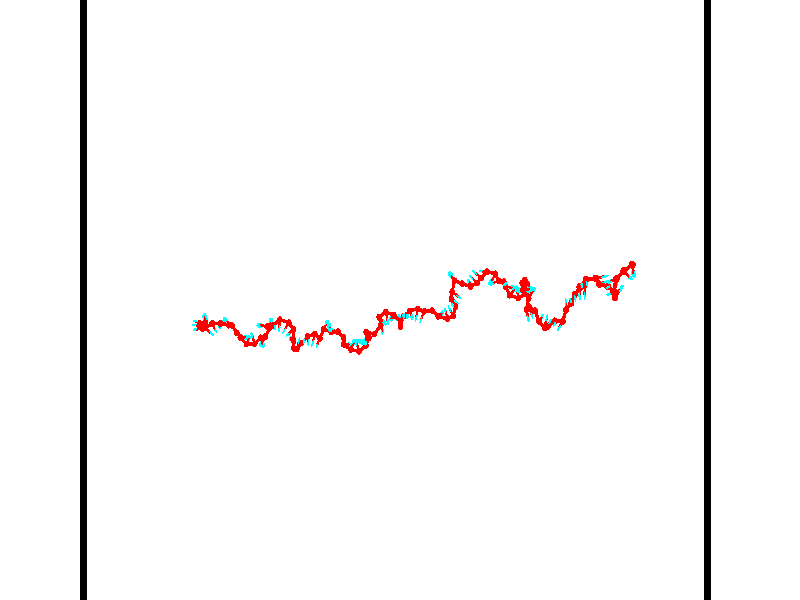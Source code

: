 // switches for output
#declare DRAW_BASES = 1; // possible values are 0, 1; only relevant for DNA ribbons
#declare DRAW_BASES_TYPE = 3; // possible values are 1, 2, 3; only relevant for DNA ribbons
#declare DRAW_FOG = 0; // set to 1 to enable fog

#include "colors.inc"

#include "transforms.inc"
background { rgb <1, 1, 1>}

#default {
   normal{
       ripples 0.25
       frequency 0.20
       turbulence 0.2
       lambda 5
   }
	finish {
		phong 0.1
		phong_size 40.
	}
}

// original window dimensions: 1024x640


// camera settings

camera {
	sky <-0, 1, 0>
	up <-0, 1, 0>
	right 1.6 * <0.99995, 0, 0.00999983>
	location <54.4867, 55, 106.329>
	look_at <55, 55, 55.0001>
	direction <0.513302, 0, -51.3289>
	angle 67.0682
}


# declare cpy_camera_pos = <54.4867, 55, 106.329>;
# if (DRAW_FOG = 1)
fog {
	fog_type 2
	up vnormalize(cpy_camera_pos)
	color rgbt<1,1,1,0.3>
	distance 1e-5
	fog_alt 3e-3
	fog_offset 88
}
# end


// LIGHTS

# declare lum = 6;
global_settings {
	ambient_light rgb lum * <0.05, 0.05, 0.05>
	max_trace_level 15
}# declare cpy_direct_light_amount = 0.25;
light_source
{	1000 * <-0.98995, -1, 1.00995>,
	rgb lum * cpy_direct_light_amount
	parallel
}

light_source
{	1000 * <0.98995, 1, -1.00995>,
	rgb lum * cpy_direct_light_amount
	parallel
}

// strand 0

// nucleotide -1

// particle -1
sphere {
	<36.232937, 53.190845, 49.452583> 0.250000
	pigment { color rgbt <1,0,0,0> }
	no_shadow
}
cylinder {
	<36.120415, 53.293499, 49.822449>,  <36.052902, 53.355091, 50.044369>, 0.100000
	pigment { color rgbt <1,0,0,0> }
	no_shadow
}
cylinder {
	<36.120415, 53.293499, 49.822449>,  <36.232937, 53.190845, 49.452583>, 0.100000
	pigment { color rgbt <1,0,0,0> }
	no_shadow
}

// particle -1
sphere {
	<36.120415, 53.293499, 49.822449> 0.100000
	pigment { color rgbt <1,0,0,0> }
	no_shadow
}
sphere {
	0, 1
	scale<0.080000,0.200000,0.300000>
	matrix <-0.009990, -0.964308, 0.264595,
		0.959566, 0.065194, 0.273828,
		-0.281305, 0.256632, 0.924666,
		36.036022, 53.370487, 50.099850>
	pigment { color rgbt <0,1,1,0> }
	no_shadow
}
cylinder {
	<36.692425, 53.075497, 49.975166>,  <36.232937, 53.190845, 49.452583>, 0.130000
	pigment { color rgbt <1,0,0,0> }
	no_shadow
}

// nucleotide -1

// particle -1
sphere {
	<36.692425, 53.075497, 49.975166> 0.250000
	pigment { color rgbt <1,0,0,0> }
	no_shadow
}
cylinder {
	<36.357735, 53.070736, 50.194160>,  <36.156921, 53.067879, 50.325558>, 0.100000
	pigment { color rgbt <1,0,0,0> }
	no_shadow
}
cylinder {
	<36.357735, 53.070736, 50.194160>,  <36.692425, 53.075497, 49.975166>, 0.100000
	pigment { color rgbt <1,0,0,0> }
	no_shadow
}

// particle -1
sphere {
	<36.357735, 53.070736, 50.194160> 0.100000
	pigment { color rgbt <1,0,0,0> }
	no_shadow
}
sphere {
	0, 1
	scale<0.080000,0.200000,0.300000>
	matrix <0.221334, -0.921815, 0.318227,
		0.500894, 0.387447, 0.773944,
		-0.836730, -0.011903, 0.547487,
		36.106716, 53.067165, 50.358406>
	pigment { color rgbt <0,1,1,0> }
	no_shadow
}
cylinder {
	<36.883076, 52.813755, 50.620495>,  <36.692425, 53.075497, 49.975166>, 0.130000
	pigment { color rgbt <1,0,0,0> }
	no_shadow
}

// nucleotide -1

// particle -1
sphere {
	<36.883076, 52.813755, 50.620495> 0.250000
	pigment { color rgbt <1,0,0,0> }
	no_shadow
}
cylinder {
	<36.494129, 52.762684, 50.542305>,  <36.260761, 52.732040, 50.495392>, 0.100000
	pigment { color rgbt <1,0,0,0> }
	no_shadow
}
cylinder {
	<36.494129, 52.762684, 50.542305>,  <36.883076, 52.813755, 50.620495>, 0.100000
	pigment { color rgbt <1,0,0,0> }
	no_shadow
}

// particle -1
sphere {
	<36.494129, 52.762684, 50.542305> 0.100000
	pigment { color rgbt <1,0,0,0> }
	no_shadow
}
sphere {
	0, 1
	scale<0.080000,0.200000,0.300000>
	matrix <0.042781, -0.920495, 0.388405,
		-0.229524, 0.369308, 0.900517,
		-0.972362, -0.127674, -0.195476,
		36.202419, 52.724380, 50.483662>
	pigment { color rgbt <0,1,1,0> }
	no_shadow
}
cylinder {
	<36.805771, 53.030243, 51.375237>,  <36.883076, 52.813755, 50.620495>, 0.130000
	pigment { color rgbt <1,0,0,0> }
	no_shadow
}

// nucleotide -1

// particle -1
sphere {
	<36.805771, 53.030243, 51.375237> 0.250000
	pigment { color rgbt <1,0,0,0> }
	no_shadow
}
cylinder {
	<37.044312, 53.280155, 51.173637>,  <37.187435, 53.430103, 51.052677>, 0.100000
	pigment { color rgbt <1,0,0,0> }
	no_shadow
}
cylinder {
	<37.044312, 53.280155, 51.173637>,  <36.805771, 53.030243, 51.375237>, 0.100000
	pigment { color rgbt <1,0,0,0> }
	no_shadow
}

// particle -1
sphere {
	<37.044312, 53.280155, 51.173637> 0.100000
	pigment { color rgbt <1,0,0,0> }
	no_shadow
}
sphere {
	0, 1
	scale<0.080000,0.200000,0.300000>
	matrix <-0.207872, 0.726644, 0.654812,
		0.775339, -0.285732, 0.563210,
		0.596354, 0.624777, -0.504000,
		37.223217, 53.467587, 51.022438>
	pigment { color rgbt <0,1,1,0> }
	no_shadow
}
cylinder {
	<37.489727, 53.272057, 51.700089>,  <36.805771, 53.030243, 51.375237>, 0.130000
	pigment { color rgbt <1,0,0,0> }
	no_shadow
}

// nucleotide -1

// particle -1
sphere {
	<37.489727, 53.272057, 51.700089> 0.250000
	pigment { color rgbt <1,0,0,0> }
	no_shadow
}
cylinder {
	<37.353355, 53.554398, 51.451721>,  <37.271530, 53.723801, 51.302700>, 0.100000
	pigment { color rgbt <1,0,0,0> }
	no_shadow
}
cylinder {
	<37.353355, 53.554398, 51.451721>,  <37.489727, 53.272057, 51.700089>, 0.100000
	pigment { color rgbt <1,0,0,0> }
	no_shadow
}

// particle -1
sphere {
	<37.353355, 53.554398, 51.451721> 0.100000
	pigment { color rgbt <1,0,0,0> }
	no_shadow
}
sphere {
	0, 1
	scale<0.080000,0.200000,0.300000>
	matrix <-0.244234, 0.571306, 0.783555,
		0.907808, 0.418789, -0.022384,
		-0.340933, 0.705850, -0.620919,
		37.251076, 53.766151, 51.265446>
	pigment { color rgbt <0,1,1,0> }
	no_shadow
}
cylinder {
	<37.661701, 52.923641, 52.330822>,  <37.489727, 53.272057, 51.700089>, 0.130000
	pigment { color rgbt <1,0,0,0> }
	no_shadow
}

// nucleotide -1

// particle -1
sphere {
	<37.661701, 52.923641, 52.330822> 0.250000
	pigment { color rgbt <1,0,0,0> }
	no_shadow
}
cylinder {
	<37.965160, 52.671425, 52.265255>,  <38.147236, 52.520096, 52.225914>, 0.100000
	pigment { color rgbt <1,0,0,0> }
	no_shadow
}
cylinder {
	<37.965160, 52.671425, 52.265255>,  <37.661701, 52.923641, 52.330822>, 0.100000
	pigment { color rgbt <1,0,0,0> }
	no_shadow
}

// particle -1
sphere {
	<37.965160, 52.671425, 52.265255> 0.100000
	pigment { color rgbt <1,0,0,0> }
	no_shadow
}
sphere {
	0, 1
	scale<0.080000,0.200000,0.300000>
	matrix <0.520617, 0.737994, -0.429329,
		0.391682, 0.240369, 0.888148,
		0.758646, -0.630546, -0.163919,
		38.192753, 52.482262, 52.216080>
	pigment { color rgbt <0,1,1,0> }
	no_shadow
}
cylinder {
	<38.315506, 53.259407, 52.463253>,  <37.661701, 52.923641, 52.330822>, 0.130000
	pigment { color rgbt <1,0,0,0> }
	no_shadow
}

// nucleotide -1

// particle -1
sphere {
	<38.315506, 53.259407, 52.463253> 0.250000
	pigment { color rgbt <1,0,0,0> }
	no_shadow
}
cylinder {
	<38.399475, 52.969139, 52.201157>,  <38.449856, 52.794979, 52.043900>, 0.100000
	pigment { color rgbt <1,0,0,0> }
	no_shadow
}
cylinder {
	<38.399475, 52.969139, 52.201157>,  <38.315506, 53.259407, 52.463253>, 0.100000
	pigment { color rgbt <1,0,0,0> }
	no_shadow
}

// particle -1
sphere {
	<38.399475, 52.969139, 52.201157> 0.100000
	pigment { color rgbt <1,0,0,0> }
	no_shadow
}
sphere {
	0, 1
	scale<0.080000,0.200000,0.300000>
	matrix <0.700250, 0.579294, -0.417215,
		0.682335, -0.371246, 0.629758,
		0.209926, -0.725669, -0.655238,
		38.462452, 52.751438, 52.004585>
	pigment { color rgbt <0,1,1,0> }
	no_shadow
}
cylinder {
	<39.017990, 53.251774, 52.380257>,  <38.315506, 53.259407, 52.463253>, 0.130000
	pigment { color rgbt <1,0,0,0> }
	no_shadow
}

// nucleotide -1

// particle -1
sphere {
	<39.017990, 53.251774, 52.380257> 0.250000
	pigment { color rgbt <1,0,0,0> }
	no_shadow
}
cylinder {
	<38.879204, 53.094364, 52.039726>,  <38.795933, 52.999920, 51.835407>, 0.100000
	pigment { color rgbt <1,0,0,0> }
	no_shadow
}
cylinder {
	<38.879204, 53.094364, 52.039726>,  <39.017990, 53.251774, 52.380257>, 0.100000
	pigment { color rgbt <1,0,0,0> }
	no_shadow
}

// particle -1
sphere {
	<38.879204, 53.094364, 52.039726> 0.100000
	pigment { color rgbt <1,0,0,0> }
	no_shadow
}
sphere {
	0, 1
	scale<0.080000,0.200000,0.300000>
	matrix <0.486195, 0.700753, -0.522072,
		0.802016, -0.595051, -0.051809,
		-0.346965, -0.393521, -0.851327,
		38.775116, 52.976307, 51.784328>
	pigment { color rgbt <0,1,1,0> }
	no_shadow
}
cylinder {
	<39.657299, 53.111671, 52.019146>,  <39.017990, 53.251774, 52.380257>, 0.130000
	pigment { color rgbt <1,0,0,0> }
	no_shadow
}

// nucleotide -1

// particle -1
sphere {
	<39.657299, 53.111671, 52.019146> 0.250000
	pigment { color rgbt <1,0,0,0> }
	no_shadow
}
cylinder {
	<39.327888, 53.223274, 51.821579>,  <39.130241, 53.290237, 51.703041>, 0.100000
	pigment { color rgbt <1,0,0,0> }
	no_shadow
}
cylinder {
	<39.327888, 53.223274, 51.821579>,  <39.657299, 53.111671, 52.019146>, 0.100000
	pigment { color rgbt <1,0,0,0> }
	no_shadow
}

// particle -1
sphere {
	<39.327888, 53.223274, 51.821579> 0.100000
	pigment { color rgbt <1,0,0,0> }
	no_shadow
}
sphere {
	0, 1
	scale<0.080000,0.200000,0.300000>
	matrix <0.565534, 0.335696, -0.753312,
		-0.044377, -0.899700, -0.434246,
		-0.823530, 0.279011, -0.493914,
		39.080830, 53.306976, 51.673405>
	pigment { color rgbt <0,1,1,0> }
	no_shadow
}
cylinder {
	<39.737999, 53.069027, 51.268433>,  <39.657299, 53.111671, 52.019146>, 0.130000
	pigment { color rgbt <1,0,0,0> }
	no_shadow
}

// nucleotide -1

// particle -1
sphere {
	<39.737999, 53.069027, 51.268433> 0.250000
	pigment { color rgbt <1,0,0,0> }
	no_shadow
}
cylinder {
	<39.432968, 53.321873, 51.323452>,  <39.249950, 53.473579, 51.356464>, 0.100000
	pigment { color rgbt <1,0,0,0> }
	no_shadow
}
cylinder {
	<39.432968, 53.321873, 51.323452>,  <39.737999, 53.069027, 51.268433>, 0.100000
	pigment { color rgbt <1,0,0,0> }
	no_shadow
}

// particle -1
sphere {
	<39.432968, 53.321873, 51.323452> 0.100000
	pigment { color rgbt <1,0,0,0> }
	no_shadow
}
sphere {
	0, 1
	scale<0.080000,0.200000,0.300000>
	matrix <0.371935, 0.602380, -0.706259,
		-0.529290, -0.487415, -0.694463,
		-0.762572, 0.632111, 0.137547,
		39.204197, 53.511505, 51.364716>
	pigment { color rgbt <0,1,1,0> }
	no_shadow
}
cylinder {
	<40.169086, 52.515408, 51.203201>,  <39.737999, 53.069027, 51.268433>, 0.130000
	pigment { color rgbt <1,0,0,0> }
	no_shadow
}

// nucleotide -1

// particle -1
sphere {
	<40.169086, 52.515408, 51.203201> 0.250000
	pigment { color rgbt <1,0,0,0> }
	no_shadow
}
cylinder {
	<40.388836, 52.283470, 50.962547>,  <40.520687, 52.144306, 50.818153>, 0.100000
	pigment { color rgbt <1,0,0,0> }
	no_shadow
}
cylinder {
	<40.388836, 52.283470, 50.962547>,  <40.169086, 52.515408, 51.203201>, 0.100000
	pigment { color rgbt <1,0,0,0> }
	no_shadow
}

// particle -1
sphere {
	<40.388836, 52.283470, 50.962547> 0.100000
	pigment { color rgbt <1,0,0,0> }
	no_shadow
}
sphere {
	0, 1
	scale<0.080000,0.200000,0.300000>
	matrix <0.739886, 0.002993, 0.672726,
		-0.388276, -0.814722, 0.430663,
		0.549373, -0.579844, -0.601639,
		40.553646, 52.109516, 50.782055>
	pigment { color rgbt <0,1,1,0> }
	no_shadow
}
cylinder {
	<40.616566, 52.191269, 51.713516>,  <40.169086, 52.515408, 51.203201>, 0.130000
	pigment { color rgbt <1,0,0,0> }
	no_shadow
}

// nucleotide -1

// particle -1
sphere {
	<40.616566, 52.191269, 51.713516> 0.250000
	pigment { color rgbt <1,0,0,0> }
	no_shadow
}
cylinder {
	<40.812653, 52.170097, 51.365520>,  <40.930305, 52.157394, 51.156723>, 0.100000
	pigment { color rgbt <1,0,0,0> }
	no_shadow
}
cylinder {
	<40.812653, 52.170097, 51.365520>,  <40.616566, 52.191269, 51.713516>, 0.100000
	pigment { color rgbt <1,0,0,0> }
	no_shadow
}

// particle -1
sphere {
	<40.812653, 52.170097, 51.365520> 0.100000
	pigment { color rgbt <1,0,0,0> }
	no_shadow
}
sphere {
	0, 1
	scale<0.080000,0.200000,0.300000>
	matrix <0.866687, 0.135451, 0.480111,
		0.092429, -0.989369, 0.112274,
		0.490215, -0.052930, -0.869993,
		40.959717, 52.154217, 51.104523>
	pigment { color rgbt <0,1,1,0> }
	no_shadow
}
cylinder {
	<41.203812, 51.695503, 51.879166>,  <40.616566, 52.191269, 51.713516>, 0.130000
	pigment { color rgbt <1,0,0,0> }
	no_shadow
}

// nucleotide -1

// particle -1
sphere {
	<41.203812, 51.695503, 51.879166> 0.250000
	pigment { color rgbt <1,0,0,0> }
	no_shadow
}
cylinder {
	<41.259480, 51.940708, 51.568077>,  <41.292881, 52.087830, 51.381424>, 0.100000
	pigment { color rgbt <1,0,0,0> }
	no_shadow
}
cylinder {
	<41.259480, 51.940708, 51.568077>,  <41.203812, 51.695503, 51.879166>, 0.100000
	pigment { color rgbt <1,0,0,0> }
	no_shadow
}

// particle -1
sphere {
	<41.259480, 51.940708, 51.568077> 0.100000
	pigment { color rgbt <1,0,0,0> }
	no_shadow
}
sphere {
	0, 1
	scale<0.080000,0.200000,0.300000>
	matrix <0.850833, 0.327808, 0.410640,
		0.506670, -0.718860, -0.475948,
		0.139173, 0.613011, -0.777720,
		41.301231, 52.124611, 51.334763>
	pigment { color rgbt <0,1,1,0> }
	no_shadow
}
cylinder {
	<41.906353, 51.699390, 51.682091>,  <41.203812, 51.695503, 51.879166>, 0.130000
	pigment { color rgbt <1,0,0,0> }
	no_shadow
}

// nucleotide -1

// particle -1
sphere {
	<41.906353, 51.699390, 51.682091> 0.250000
	pigment { color rgbt <1,0,0,0> }
	no_shadow
}
cylinder {
	<41.754215, 52.051781, 51.569500>,  <41.662933, 52.263214, 51.501945>, 0.100000
	pigment { color rgbt <1,0,0,0> }
	no_shadow
}
cylinder {
	<41.754215, 52.051781, 51.569500>,  <41.906353, 51.699390, 51.682091>, 0.100000
	pigment { color rgbt <1,0,0,0> }
	no_shadow
}

// particle -1
sphere {
	<41.754215, 52.051781, 51.569500> 0.100000
	pigment { color rgbt <1,0,0,0> }
	no_shadow
}
sphere {
	0, 1
	scale<0.080000,0.200000,0.300000>
	matrix <0.810977, 0.463998, 0.356403,
		0.444584, -0.092711, -0.890926,
		-0.380345, 0.880971, -0.281472,
		41.640110, 52.316071, 51.485058>
	pigment { color rgbt <0,1,1,0> }
	no_shadow
}
cylinder {
	<42.484859, 52.165829, 51.841656>,  <41.906353, 51.699390, 51.682091>, 0.130000
	pigment { color rgbt <1,0,0,0> }
	no_shadow
}

// nucleotide -1

// particle -1
sphere {
	<42.484859, 52.165829, 51.841656> 0.250000
	pigment { color rgbt <1,0,0,0> }
	no_shadow
}
cylinder {
	<42.540462, 51.844971, 51.609367>,  <42.573822, 51.652454, 51.469994>, 0.100000
	pigment { color rgbt <1,0,0,0> }
	no_shadow
}
cylinder {
	<42.540462, 51.844971, 51.609367>,  <42.484859, 52.165829, 51.841656>, 0.100000
	pigment { color rgbt <1,0,0,0> }
	no_shadow
}

// particle -1
sphere {
	<42.540462, 51.844971, 51.609367> 0.100000
	pigment { color rgbt <1,0,0,0> }
	no_shadow
}
sphere {
	0, 1
	scale<0.080000,0.200000,0.300000>
	matrix <-0.211530, 0.548832, -0.808726,
		0.967436, 0.235258, -0.093387,
		0.139006, -0.802145, -0.580724,
		42.582165, 51.604328, 51.435150>
	pigment { color rgbt <0,1,1,0> }
	no_shadow
}
cylinder {
	<42.785851, 52.228153, 51.212669>,  <42.484859, 52.165829, 51.841656>, 0.130000
	pigment { color rgbt <1,0,0,0> }
	no_shadow
}

// nucleotide -1

// particle -1
sphere {
	<42.785851, 52.228153, 51.212669> 0.250000
	pigment { color rgbt <1,0,0,0> }
	no_shadow
}
cylinder {
	<42.552334, 51.921776, 51.104958>,  <42.412224, 51.737949, 51.040329>, 0.100000
	pigment { color rgbt <1,0,0,0> }
	no_shadow
}
cylinder {
	<42.552334, 51.921776, 51.104958>,  <42.785851, 52.228153, 51.212669>, 0.100000
	pigment { color rgbt <1,0,0,0> }
	no_shadow
}

// particle -1
sphere {
	<42.552334, 51.921776, 51.104958> 0.100000
	pigment { color rgbt <1,0,0,0> }
	no_shadow
}
sphere {
	0, 1
	scale<0.080000,0.200000,0.300000>
	matrix <-0.366334, 0.544487, -0.754541,
		0.724558, -0.341850, -0.598460,
		-0.583794, -0.765945, -0.269281,
		42.377197, 51.691994, 51.024174>
	pigment { color rgbt <0,1,1,0> }
	no_shadow
}
cylinder {
	<43.146206, 52.912170, 51.092430>,  <42.785851, 52.228153, 51.212669>, 0.130000
	pigment { color rgbt <1,0,0,0> }
	no_shadow
}

// nucleotide -1

// particle -1
sphere {
	<43.146206, 52.912170, 51.092430> 0.250000
	pigment { color rgbt <1,0,0,0> }
	no_shadow
}
cylinder {
	<43.258358, 53.214218, 51.329475>,  <43.325649, 53.395447, 51.471703>, 0.100000
	pigment { color rgbt <1,0,0,0> }
	no_shadow
}
cylinder {
	<43.258358, 53.214218, 51.329475>,  <43.146206, 52.912170, 51.092430>, 0.100000
	pigment { color rgbt <1,0,0,0> }
	no_shadow
}

// particle -1
sphere {
	<43.258358, 53.214218, 51.329475> 0.100000
	pigment { color rgbt <1,0,0,0> }
	no_shadow
}
sphere {
	0, 1
	scale<0.080000,0.200000,0.300000>
	matrix <-0.199651, -0.557995, 0.805469,
		0.938897, -0.344150, -0.005689,
		0.280377, 0.755117, 0.592610,
		43.342472, 53.440754, 51.507259>
	pigment { color rgbt <0,1,1,0> }
	no_shadow
}
cylinder {
	<43.042736, 53.020184, 51.765285>,  <43.146206, 52.912170, 51.092430>, 0.130000
	pigment { color rgbt <1,0,0,0> }
	no_shadow
}

// nucleotide -1

// particle -1
sphere {
	<43.042736, 53.020184, 51.765285> 0.250000
	pigment { color rgbt <1,0,0,0> }
	no_shadow
}
cylinder {
	<42.648369, 53.063538, 51.714348>,  <42.411747, 53.089550, 51.683784>, 0.100000
	pigment { color rgbt <1,0,0,0> }
	no_shadow
}
cylinder {
	<42.648369, 53.063538, 51.714348>,  <43.042736, 53.020184, 51.765285>, 0.100000
	pigment { color rgbt <1,0,0,0> }
	no_shadow
}

// particle -1
sphere {
	<42.648369, 53.063538, 51.714348> 0.100000
	pigment { color rgbt <1,0,0,0> }
	no_shadow
}
sphere {
	0, 1
	scale<0.080000,0.200000,0.300000>
	matrix <-0.099335, 0.233035, 0.967382,
		0.134521, 0.966410, -0.218987,
		-0.985919, 0.108381, -0.127347,
		42.352592, 53.096050, 51.676144>
	pigment { color rgbt <0,1,1,0> }
	no_shadow
}
cylinder {
	<43.672192, 53.097878, 52.219013>,  <43.042736, 53.020184, 51.765285>, 0.130000
	pigment { color rgbt <1,0,0,0> }
	no_shadow
}

// nucleotide -1

// particle -1
sphere {
	<43.672192, 53.097878, 52.219013> 0.250000
	pigment { color rgbt <1,0,0,0> }
	no_shadow
}
cylinder {
	<43.839912, 53.028484, 52.575462>,  <43.940544, 52.986847, 52.789330>, 0.100000
	pigment { color rgbt <1,0,0,0> }
	no_shadow
}
cylinder {
	<43.839912, 53.028484, 52.575462>,  <43.672192, 53.097878, 52.219013>, 0.100000
	pigment { color rgbt <1,0,0,0> }
	no_shadow
}

// particle -1
sphere {
	<43.839912, 53.028484, 52.575462> 0.100000
	pigment { color rgbt <1,0,0,0> }
	no_shadow
}
sphere {
	0, 1
	scale<0.080000,0.200000,0.300000>
	matrix <0.859649, -0.239710, -0.451157,
		0.291878, 0.955219, 0.048624,
		0.419298, -0.173482, 0.891119,
		43.965702, 52.976440, 52.842796>
	pigment { color rgbt <0,1,1,0> }
	no_shadow
}
cylinder {
	<44.306805, 53.534664, 52.394699>,  <43.672192, 53.097878, 52.219013>, 0.130000
	pigment { color rgbt <1,0,0,0> }
	no_shadow
}

// nucleotide -1

// particle -1
sphere {
	<44.306805, 53.534664, 52.394699> 0.250000
	pigment { color rgbt <1,0,0,0> }
	no_shadow
}
cylinder {
	<44.300659, 53.164688, 52.546616>,  <44.296970, 52.942703, 52.637764>, 0.100000
	pigment { color rgbt <1,0,0,0> }
	no_shadow
}
cylinder {
	<44.300659, 53.164688, 52.546616>,  <44.306805, 53.534664, 52.394699>, 0.100000
	pigment { color rgbt <1,0,0,0> }
	no_shadow
}

// particle -1
sphere {
	<44.300659, 53.164688, 52.546616> 0.100000
	pigment { color rgbt <1,0,0,0> }
	no_shadow
}
sphere {
	0, 1
	scale<0.080000,0.200000,0.300000>
	matrix <0.778418, -0.249464, -0.576049,
		0.627558, 0.286786, 0.723826,
		-0.015366, -0.924944, 0.379793,
		44.296051, 52.887203, 52.660553>
	pigment { color rgbt <0,1,1,0> }
	no_shadow
}
cylinder {
	<45.087284, 53.315636, 52.285526>,  <44.306805, 53.534664, 52.394699>, 0.130000
	pigment { color rgbt <1,0,0,0> }
	no_shadow
}

// nucleotide -1

// particle -1
sphere {
	<45.087284, 53.315636, 52.285526> 0.250000
	pigment { color rgbt <1,0,0,0> }
	no_shadow
}
cylinder {
	<44.876755, 52.987221, 52.373955>,  <44.750435, 52.790173, 52.427013>, 0.100000
	pigment { color rgbt <1,0,0,0> }
	no_shadow
}
cylinder {
	<44.876755, 52.987221, 52.373955>,  <45.087284, 53.315636, 52.285526>, 0.100000
	pigment { color rgbt <1,0,0,0> }
	no_shadow
}

// particle -1
sphere {
	<44.876755, 52.987221, 52.373955> 0.100000
	pigment { color rgbt <1,0,0,0> }
	no_shadow
}
sphere {
	0, 1
	scale<0.080000,0.200000,0.300000>
	matrix <0.782007, -0.569497, -0.253258,
		0.333834, 0.039582, 0.941801,
		-0.526328, -0.821040, 0.221071,
		44.718857, 52.740910, 52.440277>
	pigment { color rgbt <0,1,1,0> }
	no_shadow
}
cylinder {
	<45.555256, 52.810223, 52.647972>,  <45.087284, 53.315636, 52.285526>, 0.130000
	pigment { color rgbt <1,0,0,0> }
	no_shadow
}

// nucleotide -1

// particle -1
sphere {
	<45.555256, 52.810223, 52.647972> 0.250000
	pigment { color rgbt <1,0,0,0> }
	no_shadow
}
cylinder {
	<45.256912, 52.610767, 52.471310>,  <45.077908, 52.491096, 52.365311>, 0.100000
	pigment { color rgbt <1,0,0,0> }
	no_shadow
}
cylinder {
	<45.256912, 52.610767, 52.471310>,  <45.555256, 52.810223, 52.647972>, 0.100000
	pigment { color rgbt <1,0,0,0> }
	no_shadow
}

// particle -1
sphere {
	<45.256912, 52.610767, 52.471310> 0.100000
	pigment { color rgbt <1,0,0,0> }
	no_shadow
}
sphere {
	0, 1
	scale<0.080000,0.200000,0.300000>
	matrix <0.664915, -0.596970, -0.448903,
		-0.039818, -0.628482, 0.776804,
		-0.745857, -0.498634, -0.441657,
		45.033154, 52.461178, 52.338814>
	pigment { color rgbt <0,1,1,0> }
	no_shadow
}
cylinder {
	<45.564583, 52.040497, 52.773373>,  <45.555256, 52.810223, 52.647972>, 0.130000
	pigment { color rgbt <1,0,0,0> }
	no_shadow
}

// nucleotide -1

// particle -1
sphere {
	<45.564583, 52.040497, 52.773373> 0.250000
	pigment { color rgbt <1,0,0,0> }
	no_shadow
}
cylinder {
	<45.367607, 52.094471, 52.429443>,  <45.249420, 52.126854, 52.223087>, 0.100000
	pigment { color rgbt <1,0,0,0> }
	no_shadow
}
cylinder {
	<45.367607, 52.094471, 52.429443>,  <45.564583, 52.040497, 52.773373>, 0.100000
	pigment { color rgbt <1,0,0,0> }
	no_shadow
}

// particle -1
sphere {
	<45.367607, 52.094471, 52.429443> 0.100000
	pigment { color rgbt <1,0,0,0> }
	no_shadow
}
sphere {
	0, 1
	scale<0.080000,0.200000,0.300000>
	matrix <0.616746, -0.642958, -0.454125,
		-0.614106, -0.753922, 0.233401,
		-0.492442, 0.134932, -0.859823,
		45.219875, 52.134949, 52.171497>
	pigment { color rgbt <0,1,1,0> }
	no_shadow
}
cylinder {
	<45.551567, 51.406532, 52.422585>,  <45.564583, 52.040497, 52.773373>, 0.130000
	pigment { color rgbt <1,0,0,0> }
	no_shadow
}

// nucleotide -1

// particle -1
sphere {
	<45.551567, 51.406532, 52.422585> 0.250000
	pigment { color rgbt <1,0,0,0> }
	no_shadow
}
cylinder {
	<45.572193, 51.740021, 52.202675>,  <45.584568, 51.940113, 52.070728>, 0.100000
	pigment { color rgbt <1,0,0,0> }
	no_shadow
}
cylinder {
	<45.572193, 51.740021, 52.202675>,  <45.551567, 51.406532, 52.422585>, 0.100000
	pigment { color rgbt <1,0,0,0> }
	no_shadow
}

// particle -1
sphere {
	<45.572193, 51.740021, 52.202675> 0.100000
	pigment { color rgbt <1,0,0,0> }
	no_shadow
}
sphere {
	0, 1
	scale<0.080000,0.200000,0.300000>
	matrix <0.902900, -0.274163, -0.331070,
		-0.426747, -0.479320, -0.766903,
		0.051568, 0.833719, -0.549776,
		45.587662, 51.990135, 52.037743>
	pigment { color rgbt <0,1,1,0> }
	no_shadow
}
cylinder {
	<45.735386, 51.322407, 51.748249>,  <45.551567, 51.406532, 52.422585>, 0.130000
	pigment { color rgbt <1,0,0,0> }
	no_shadow
}

// nucleotide -1

// particle -1
sphere {
	<45.735386, 51.322407, 51.748249> 0.250000
	pigment { color rgbt <1,0,0,0> }
	no_shadow
}
cylinder {
	<45.853081, 51.700115, 51.807266>,  <45.923698, 51.926743, 51.842674>, 0.100000
	pigment { color rgbt <1,0,0,0> }
	no_shadow
}
cylinder {
	<45.853081, 51.700115, 51.807266>,  <45.735386, 51.322407, 51.748249>, 0.100000
	pigment { color rgbt <1,0,0,0> }
	no_shadow
}

// particle -1
sphere {
	<45.853081, 51.700115, 51.807266> 0.100000
	pigment { color rgbt <1,0,0,0> }
	no_shadow
}
sphere {
	0, 1
	scale<0.080000,0.200000,0.300000>
	matrix <0.938949, -0.256802, -0.228970,
		-0.178322, 0.205903, -0.962188,
		0.294237, 0.944276, 0.147539,
		45.941353, 51.983398, 51.851528>
	pigment { color rgbt <0,1,1,0> }
	no_shadow
}
cylinder {
	<46.055035, 51.729973, 51.138405>,  <45.735386, 51.322407, 51.748249>, 0.130000
	pigment { color rgbt <1,0,0,0> }
	no_shadow
}

// nucleotide -1

// particle -1
sphere {
	<46.055035, 51.729973, 51.138405> 0.250000
	pigment { color rgbt <1,0,0,0> }
	no_shadow
}
cylinder {
	<46.221016, 51.804077, 51.494717>,  <46.320602, 51.848541, 51.708504>, 0.100000
	pigment { color rgbt <1,0,0,0> }
	no_shadow
}
cylinder {
	<46.221016, 51.804077, 51.494717>,  <46.055035, 51.729973, 51.138405>, 0.100000
	pigment { color rgbt <1,0,0,0> }
	no_shadow
}

// particle -1
sphere {
	<46.221016, 51.804077, 51.494717> 0.100000
	pigment { color rgbt <1,0,0,0> }
	no_shadow
}
sphere {
	0, 1
	scale<0.080000,0.200000,0.300000>
	matrix <0.907241, -0.158267, -0.389699,
		0.068785, 0.969860, -0.233751,
		0.414949, 0.185263, 0.890783,
		46.345501, 51.859657, 51.761951>
	pigment { color rgbt <0,1,1,0> }
	no_shadow
}
cylinder {
	<46.605495, 52.230064, 51.109035>,  <46.055035, 51.729973, 51.138405>, 0.130000
	pigment { color rgbt <1,0,0,0> }
	no_shadow
}

// nucleotide -1

// particle -1
sphere {
	<46.605495, 52.230064, 51.109035> 0.250000
	pigment { color rgbt <1,0,0,0> }
	no_shadow
}
cylinder {
	<46.683601, 51.987980, 51.417732>,  <46.730465, 51.842728, 51.602951>, 0.100000
	pigment { color rgbt <1,0,0,0> }
	no_shadow
}
cylinder {
	<46.683601, 51.987980, 51.417732>,  <46.605495, 52.230064, 51.109035>, 0.100000
	pigment { color rgbt <1,0,0,0> }
	no_shadow
}

// particle -1
sphere {
	<46.683601, 51.987980, 51.417732> 0.100000
	pigment { color rgbt <1,0,0,0> }
	no_shadow
}
sphere {
	0, 1
	scale<0.080000,0.200000,0.300000>
	matrix <0.903616, -0.194872, -0.381447,
		0.381249, 0.771844, 0.508829,
		0.195261, -0.605212, 0.771746,
		46.742180, 51.806416, 51.649258>
	pigment { color rgbt <0,1,1,0> }
	no_shadow
}
cylinder {
	<47.288902, 52.414333, 51.343960>,  <46.605495, 52.230064, 51.109035>, 0.130000
	pigment { color rgbt <1,0,0,0> }
	no_shadow
}

// nucleotide -1

// particle -1
sphere {
	<47.288902, 52.414333, 51.343960> 0.250000
	pigment { color rgbt <1,0,0,0> }
	no_shadow
}
cylinder {
	<47.186733, 52.036377, 51.425880>,  <47.125431, 51.809605, 51.475033>, 0.100000
	pigment { color rgbt <1,0,0,0> }
	no_shadow
}
cylinder {
	<47.186733, 52.036377, 51.425880>,  <47.288902, 52.414333, 51.343960>, 0.100000
	pigment { color rgbt <1,0,0,0> }
	no_shadow
}

// particle -1
sphere {
	<47.186733, 52.036377, 51.425880> 0.100000
	pigment { color rgbt <1,0,0,0> }
	no_shadow
}
sphere {
	0, 1
	scale<0.080000,0.200000,0.300000>
	matrix <0.896139, -0.310887, -0.316676,
		0.362893, 0.102641, 0.926161,
		-0.255427, -0.944888, 0.204799,
		47.110104, 51.752911, 51.487320>
	pigment { color rgbt <0,1,1,0> }
	no_shadow
}
cylinder {
	<47.822174, 52.114605, 51.888706>,  <47.288902, 52.414333, 51.343960>, 0.130000
	pigment { color rgbt <1,0,0,0> }
	no_shadow
}

// nucleotide -1

// particle -1
sphere {
	<47.822174, 52.114605, 51.888706> 0.250000
	pigment { color rgbt <1,0,0,0> }
	no_shadow
}
cylinder {
	<47.649231, 51.832741, 51.663666>,  <47.545464, 51.663624, 51.528641>, 0.100000
	pigment { color rgbt <1,0,0,0> }
	no_shadow
}
cylinder {
	<47.649231, 51.832741, 51.663666>,  <47.822174, 52.114605, 51.888706>, 0.100000
	pigment { color rgbt <1,0,0,0> }
	no_shadow
}

// particle -1
sphere {
	<47.649231, 51.832741, 51.663666> 0.100000
	pigment { color rgbt <1,0,0,0> }
	no_shadow
}
sphere {
	0, 1
	scale<0.080000,0.200000,0.300000>
	matrix <0.889998, -0.233297, -0.391759,
		0.144801, -0.670099, 0.728011,
		-0.432360, -0.704656, -0.562606,
		47.519524, 51.621346, 51.494884>
	pigment { color rgbt <0,1,1,0> }
	no_shadow
}
cylinder {
	<48.159744, 52.820343, 51.765102>,  <47.822174, 52.114605, 51.888706>, 0.130000
	pigment { color rgbt <1,0,0,0> }
	no_shadow
}

// nucleotide -1

// particle -1
sphere {
	<48.159744, 52.820343, 51.765102> 0.250000
	pigment { color rgbt <1,0,0,0> }
	no_shadow
}
cylinder {
	<48.342808, 53.107758, 51.974579>,  <48.452648, 53.280205, 52.100266>, 0.100000
	pigment { color rgbt <1,0,0,0> }
	no_shadow
}
cylinder {
	<48.342808, 53.107758, 51.974579>,  <48.159744, 52.820343, 51.765102>, 0.100000
	pigment { color rgbt <1,0,0,0> }
	no_shadow
}

// particle -1
sphere {
	<48.342808, 53.107758, 51.974579> 0.100000
	pigment { color rgbt <1,0,0,0> }
	no_shadow
}
sphere {
	0, 1
	scale<0.080000,0.200000,0.300000>
	matrix <0.377110, -0.690264, 0.617514,
		0.805192, -0.085122, -0.586874,
		0.457661, 0.718533, 0.523695,
		48.480106, 53.323318, 52.131687>
	pigment { color rgbt <0,1,1,0> }
	no_shadow
}
cylinder {
	<48.826237, 52.614059, 51.927643>,  <48.159744, 52.820343, 51.765102>, 0.130000
	pigment { color rgbt <1,0,0,0> }
	no_shadow
}

// nucleotide -1

// particle -1
sphere {
	<48.826237, 52.614059, 51.927643> 0.250000
	pigment { color rgbt <1,0,0,0> }
	no_shadow
}
cylinder {
	<48.751217, 52.892971, 52.204376>,  <48.706207, 53.060318, 52.370415>, 0.100000
	pigment { color rgbt <1,0,0,0> }
	no_shadow
}
cylinder {
	<48.751217, 52.892971, 52.204376>,  <48.826237, 52.614059, 51.927643>, 0.100000
	pigment { color rgbt <1,0,0,0> }
	no_shadow
}

// particle -1
sphere {
	<48.751217, 52.892971, 52.204376> 0.100000
	pigment { color rgbt <1,0,0,0> }
	no_shadow
}
sphere {
	0, 1
	scale<0.080000,0.200000,0.300000>
	matrix <0.318717, -0.623024, 0.714325,
		0.929110, 0.354469, -0.105387,
		-0.187547, 0.697275, 0.691833,
		48.694954, 53.102154, 52.411926>
	pigment { color rgbt <0,1,1,0> }
	no_shadow
}
cylinder {
	<49.496212, 52.637543, 52.436626>,  <48.826237, 52.614059, 51.927643>, 0.130000
	pigment { color rgbt <1,0,0,0> }
	no_shadow
}

// nucleotide -1

// particle -1
sphere {
	<49.496212, 52.637543, 52.436626> 0.250000
	pigment { color rgbt <1,0,0,0> }
	no_shadow
}
cylinder {
	<49.144745, 52.731293, 52.603004>,  <48.933865, 52.787540, 52.702831>, 0.100000
	pigment { color rgbt <1,0,0,0> }
	no_shadow
}
cylinder {
	<49.144745, 52.731293, 52.603004>,  <49.496212, 52.637543, 52.436626>, 0.100000
	pigment { color rgbt <1,0,0,0> }
	no_shadow
}

// particle -1
sphere {
	<49.144745, 52.731293, 52.603004> 0.100000
	pigment { color rgbt <1,0,0,0> }
	no_shadow
}
sphere {
	0, 1
	scale<0.080000,0.200000,0.300000>
	matrix <0.178975, -0.645987, 0.742071,
		0.442616, 0.726478, 0.525662,
		-0.878669, 0.234372, 0.415945,
		48.881145, 52.801605, 52.727787>
	pigment { color rgbt <0,1,1,0> }
	no_shadow
}
cylinder {
	<49.953972, 52.194988, 51.957737>,  <49.496212, 52.637543, 52.436626>, 0.130000
	pigment { color rgbt <1,0,0,0> }
	no_shadow
}

// nucleotide -1

// particle -1
sphere {
	<49.953972, 52.194988, 51.957737> 0.250000
	pigment { color rgbt <1,0,0,0> }
	no_shadow
}
cylinder {
	<50.088165, 51.827271, 51.875427>,  <50.168682, 51.606640, 51.826042>, 0.100000
	pigment { color rgbt <1,0,0,0> }
	no_shadow
}
cylinder {
	<50.088165, 51.827271, 51.875427>,  <49.953972, 52.194988, 51.957737>, 0.100000
	pigment { color rgbt <1,0,0,0> }
	no_shadow
}

// particle -1
sphere {
	<50.088165, 51.827271, 51.875427> 0.100000
	pigment { color rgbt <1,0,0,0> }
	no_shadow
}
sphere {
	0, 1
	scale<0.080000,0.200000,0.300000>
	matrix <0.836583, 0.190303, 0.513726,
		-0.433106, -0.344496, 0.832911,
		0.335482, -0.919297, -0.205778,
		50.188808, 51.551483, 51.813694>
	pigment { color rgbt <0,1,1,0> }
	no_shadow
}
cylinder {
	<50.015835, 51.705624, 52.578651>,  <49.953972, 52.194988, 51.957737>, 0.130000
	pigment { color rgbt <1,0,0,0> }
	no_shadow
}

// nucleotide -1

// particle -1
sphere {
	<50.015835, 51.705624, 52.578651> 0.250000
	pigment { color rgbt <1,0,0,0> }
	no_shadow
}
cylinder {
	<50.302269, 51.670437, 52.301674>,  <50.474129, 51.649323, 52.135487>, 0.100000
	pigment { color rgbt <1,0,0,0> }
	no_shadow
}
cylinder {
	<50.302269, 51.670437, 52.301674>,  <50.015835, 51.705624, 52.578651>, 0.100000
	pigment { color rgbt <1,0,0,0> }
	no_shadow
}

// particle -1
sphere {
	<50.302269, 51.670437, 52.301674> 0.100000
	pigment { color rgbt <1,0,0,0> }
	no_shadow
}
sphere {
	0, 1
	scale<0.080000,0.200000,0.300000>
	matrix <0.680802, 0.306937, 0.665055,
		0.154032, -0.947655, 0.279684,
		0.716088, -0.087969, -0.692444,
		50.517094, 51.644047, 52.093941>
	pigment { color rgbt <0,1,1,0> }
	no_shadow
}
cylinder {
	<50.671383, 51.332153, 52.797733>,  <50.015835, 51.705624, 52.578651>, 0.130000
	pigment { color rgbt <1,0,0,0> }
	no_shadow
}

// nucleotide -1

// particle -1
sphere {
	<50.671383, 51.332153, 52.797733> 0.250000
	pigment { color rgbt <1,0,0,0> }
	no_shadow
}
cylinder {
	<50.796829, 51.614067, 52.543198>,  <50.872097, 51.783215, 52.390476>, 0.100000
	pigment { color rgbt <1,0,0,0> }
	no_shadow
}
cylinder {
	<50.796829, 51.614067, 52.543198>,  <50.671383, 51.332153, 52.797733>, 0.100000
	pigment { color rgbt <1,0,0,0> }
	no_shadow
}

// particle -1
sphere {
	<50.796829, 51.614067, 52.543198> 0.100000
	pigment { color rgbt <1,0,0,0> }
	no_shadow
}
sphere {
	0, 1
	scale<0.080000,0.200000,0.300000>
	matrix <0.761411, 0.213762, 0.612013,
		0.567360, -0.676454, -0.469588,
		0.313618, 0.704781, -0.636339,
		50.890915, 51.825500, 52.352295>
	pigment { color rgbt <0,1,1,0> }
	no_shadow
}
cylinder {
	<51.381550, 51.189968, 52.581593>,  <50.671383, 51.332153, 52.797733>, 0.130000
	pigment { color rgbt <1,0,0,0> }
	no_shadow
}

// nucleotide -1

// particle -1
sphere {
	<51.381550, 51.189968, 52.581593> 0.250000
	pigment { color rgbt <1,0,0,0> }
	no_shadow
}
cylinder {
	<51.251400, 51.566532, 52.617088>,  <51.173309, 51.792473, 52.638386>, 0.100000
	pigment { color rgbt <1,0,0,0> }
	no_shadow
}
cylinder {
	<51.251400, 51.566532, 52.617088>,  <51.381550, 51.189968, 52.581593>, 0.100000
	pigment { color rgbt <1,0,0,0> }
	no_shadow
}

// particle -1
sphere {
	<51.251400, 51.566532, 52.617088> 0.100000
	pigment { color rgbt <1,0,0,0> }
	no_shadow
}
sphere {
	0, 1
	scale<0.080000,0.200000,0.300000>
	matrix <0.678624, 0.167129, 0.715218,
		0.658486, 0.292931, -0.693245,
		-0.325371, 0.941413, 0.088738,
		51.153790, 51.848957, 52.643711>
	pigment { color rgbt <0,1,1,0> }
	no_shadow
}
cylinder {
	<51.987286, 51.612072, 52.526165>,  <51.381550, 51.189968, 52.581593>, 0.130000
	pigment { color rgbt <1,0,0,0> }
	no_shadow
}

// nucleotide -1

// particle -1
sphere {
	<51.987286, 51.612072, 52.526165> 0.250000
	pigment { color rgbt <1,0,0,0> }
	no_shadow
}
cylinder {
	<51.697472, 51.801338, 52.726631>,  <51.523582, 51.914898, 52.846912>, 0.100000
	pigment { color rgbt <1,0,0,0> }
	no_shadow
}
cylinder {
	<51.697472, 51.801338, 52.726631>,  <51.987286, 51.612072, 52.526165>, 0.100000
	pigment { color rgbt <1,0,0,0> }
	no_shadow
}

// particle -1
sphere {
	<51.697472, 51.801338, 52.726631> 0.100000
	pigment { color rgbt <1,0,0,0> }
	no_shadow
}
sphere {
	0, 1
	scale<0.080000,0.200000,0.300000>
	matrix <0.654661, 0.245008, 0.715116,
		0.215580, 0.846218, -0.487279,
		-0.724531, 0.473167, 0.501167,
		51.480114, 51.943287, 52.876980>
	pigment { color rgbt <0,1,1,0> }
	no_shadow
}
cylinder {
	<52.274185, 52.217804, 52.826294>,  <51.987286, 51.612072, 52.526165>, 0.130000
	pigment { color rgbt <1,0,0,0> }
	no_shadow
}

// nucleotide -1

// particle -1
sphere {
	<52.274185, 52.217804, 52.826294> 0.250000
	pigment { color rgbt <1,0,0,0> }
	no_shadow
}
cylinder {
	<51.991596, 52.048862, 53.053452>,  <51.822041, 51.947498, 53.189747>, 0.100000
	pigment { color rgbt <1,0,0,0> }
	no_shadow
}
cylinder {
	<51.991596, 52.048862, 53.053452>,  <52.274185, 52.217804, 52.826294>, 0.100000
	pigment { color rgbt <1,0,0,0> }
	no_shadow
}

// particle -1
sphere {
	<51.991596, 52.048862, 53.053452> 0.100000
	pigment { color rgbt <1,0,0,0> }
	no_shadow
}
sphere {
	0, 1
	scale<0.080000,0.200000,0.300000>
	matrix <0.600722, 0.066403, 0.796695,
		-0.374197, 0.903996, 0.206805,
		-0.706477, -0.422353, 0.567898,
		51.779652, 51.922157, 53.223820>
	pigment { color rgbt <0,1,1,0> }
	no_shadow
}
cylinder {
	<52.053448, 52.652138, 53.444313>,  <52.274185, 52.217804, 52.826294>, 0.130000
	pigment { color rgbt <1,0,0,0> }
	no_shadow
}

// nucleotide -1

// particle -1
sphere {
	<52.053448, 52.652138, 53.444313> 0.250000
	pigment { color rgbt <1,0,0,0> }
	no_shadow
}
cylinder {
	<52.023441, 52.261444, 53.524681>,  <52.005436, 52.027027, 53.572903>, 0.100000
	pigment { color rgbt <1,0,0,0> }
	no_shadow
}
cylinder {
	<52.023441, 52.261444, 53.524681>,  <52.053448, 52.652138, 53.444313>, 0.100000
	pigment { color rgbt <1,0,0,0> }
	no_shadow
}

// particle -1
sphere {
	<52.023441, 52.261444, 53.524681> 0.100000
	pigment { color rgbt <1,0,0,0> }
	no_shadow
}
sphere {
	0, 1
	scale<0.080000,0.200000,0.300000>
	matrix <0.598619, 0.117032, 0.792438,
		-0.797513, 0.179724, 0.575910,
		-0.075020, -0.976731, 0.200920,
		52.000935, 51.968426, 53.584957>
	pigment { color rgbt <0,1,1,0> }
	no_shadow
}
cylinder {
	<52.775513, 52.505581, 53.284653>,  <52.053448, 52.652138, 53.444313>, 0.130000
	pigment { color rgbt <1,0,0,0> }
	no_shadow
}

// nucleotide -1

// particle -1
sphere {
	<52.775513, 52.505581, 53.284653> 0.250000
	pigment { color rgbt <1,0,0,0> }
	no_shadow
}
cylinder {
	<52.946606, 52.688129, 52.972557>,  <53.049263, 52.797661, 52.785301>, 0.100000
	pigment { color rgbt <1,0,0,0> }
	no_shadow
}
cylinder {
	<52.946606, 52.688129, 52.972557>,  <52.775513, 52.505581, 53.284653>, 0.100000
	pigment { color rgbt <1,0,0,0> }
	no_shadow
}

// particle -1
sphere {
	<52.946606, 52.688129, 52.972557> 0.100000
	pigment { color rgbt <1,0,0,0> }
	no_shadow
}
sphere {
	0, 1
	scale<0.080000,0.200000,0.300000>
	matrix <-0.890124, 0.362818, -0.275757,
		0.157234, 0.812456, 0.561420,
		0.427734, 0.456375, -0.780234,
		53.074924, 52.825043, 52.738487>
	pigment { color rgbt <0,1,1,0> }
	no_shadow
}
cylinder {
	<53.316319, 53.143761, 53.110271>,  <52.775513, 52.505581, 53.284653>, 0.130000
	pigment { color rgbt <1,0,0,0> }
	no_shadow
}

// nucleotide -1

// particle -1
sphere {
	<53.316319, 53.143761, 53.110271> 0.250000
	pigment { color rgbt <1,0,0,0> }
	no_shadow
}
cylinder {
	<53.394241, 52.876663, 52.822891>,  <53.440994, 52.716404, 52.650463>, 0.100000
	pigment { color rgbt <1,0,0,0> }
	no_shadow
}
cylinder {
	<53.394241, 52.876663, 52.822891>,  <53.316319, 53.143761, 53.110271>, 0.100000
	pigment { color rgbt <1,0,0,0> }
	no_shadow
}

// particle -1
sphere {
	<53.394241, 52.876663, 52.822891> 0.100000
	pigment { color rgbt <1,0,0,0> }
	no_shadow
}
sphere {
	0, 1
	scale<0.080000,0.200000,0.300000>
	matrix <-0.872808, 0.216173, -0.437579,
		0.447499, 0.712314, -0.540696,
		0.194810, -0.667740, -0.718451,
		53.452682, 52.676342, 52.607357>
	pigment { color rgbt <0,1,1,0> }
	no_shadow
}
cylinder {
	<53.198666, 53.759399, 53.526993>,  <53.316319, 53.143761, 53.110271>, 0.130000
	pigment { color rgbt <1,0,0,0> }
	no_shadow
}

// nucleotide -1

// particle -1
sphere {
	<53.198666, 53.759399, 53.526993> 0.250000
	pigment { color rgbt <1,0,0,0> }
	no_shadow
}
cylinder {
	<53.456394, 53.540585, 53.740761>,  <53.611031, 53.409294, 53.869022>, 0.100000
	pigment { color rgbt <1,0,0,0> }
	no_shadow
}
cylinder {
	<53.456394, 53.540585, 53.740761>,  <53.198666, 53.759399, 53.526993>, 0.100000
	pigment { color rgbt <1,0,0,0> }
	no_shadow
}

// particle -1
sphere {
	<53.456394, 53.540585, 53.740761> 0.100000
	pigment { color rgbt <1,0,0,0> }
	no_shadow
}
sphere {
	0, 1
	scale<0.080000,0.200000,0.300000>
	matrix <0.706490, 0.158235, -0.689807,
		0.292787, 0.822017, 0.488430,
		0.644319, -0.547037, 0.534418,
		53.649689, 53.376472, 53.901085>
	pigment { color rgbt <0,1,1,0> }
	no_shadow
}
cylinder {
	<53.767426, 54.131992, 53.865959>,  <53.198666, 53.759399, 53.526993>, 0.130000
	pigment { color rgbt <1,0,0,0> }
	no_shadow
}

// nucleotide -1

// particle -1
sphere {
	<53.767426, 54.131992, 53.865959> 0.250000
	pigment { color rgbt <1,0,0,0> }
	no_shadow
}
cylinder {
	<53.864998, 53.758373, 53.761612>,  <53.923542, 53.534203, 53.699001>, 0.100000
	pigment { color rgbt <1,0,0,0> }
	no_shadow
}
cylinder {
	<53.864998, 53.758373, 53.761612>,  <53.767426, 54.131992, 53.865959>, 0.100000
	pigment { color rgbt <1,0,0,0> }
	no_shadow
}

// particle -1
sphere {
	<53.864998, 53.758373, 53.761612> 0.100000
	pigment { color rgbt <1,0,0,0> }
	no_shadow
}
sphere {
	0, 1
	scale<0.080000,0.200000,0.300000>
	matrix <0.773800, 0.349609, -0.528211,
		0.584577, -0.073014, 0.808047,
		0.243934, -0.934046, -0.260872,
		53.938179, 53.478161, 53.683350>
	pigment { color rgbt <0,1,1,0> }
	no_shadow
}
cylinder {
	<54.480160, 53.897808, 53.996616>,  <53.767426, 54.131992, 53.865959>, 0.130000
	pigment { color rgbt <1,0,0,0> }
	no_shadow
}

// nucleotide -1

// particle -1
sphere {
	<54.480160, 53.897808, 53.996616> 0.250000
	pigment { color rgbt <1,0,0,0> }
	no_shadow
}
cylinder {
	<54.332550, 53.739071, 53.660442>,  <54.243984, 53.643829, 53.458736>, 0.100000
	pigment { color rgbt <1,0,0,0> }
	no_shadow
}
cylinder {
	<54.332550, 53.739071, 53.660442>,  <54.480160, 53.897808, 53.996616>, 0.100000
	pigment { color rgbt <1,0,0,0> }
	no_shadow
}

// particle -1
sphere {
	<54.332550, 53.739071, 53.660442> 0.100000
	pigment { color rgbt <1,0,0,0> }
	no_shadow
}
sphere {
	0, 1
	scale<0.080000,0.200000,0.300000>
	matrix <0.708364, 0.465322, -0.530749,
		0.601701, -0.791194, 0.109398,
		-0.369021, -0.396846, -0.840439,
		54.221844, 53.620018, 53.408310>
	pigment { color rgbt <0,1,1,0> }
	no_shadow
}
cylinder {
	<55.065083, 53.420788, 53.622604>,  <54.480160, 53.897808, 53.996616>, 0.130000
	pigment { color rgbt <1,0,0,0> }
	no_shadow
}

// nucleotide -1

// particle -1
sphere {
	<55.065083, 53.420788, 53.622604> 0.250000
	pigment { color rgbt <1,0,0,0> }
	no_shadow
}
cylinder {
	<54.812141, 53.576897, 53.354927>,  <54.660378, 53.670563, 53.194321>, 0.100000
	pigment { color rgbt <1,0,0,0> }
	no_shadow
}
cylinder {
	<54.812141, 53.576897, 53.354927>,  <55.065083, 53.420788, 53.622604>, 0.100000
	pigment { color rgbt <1,0,0,0> }
	no_shadow
}

// particle -1
sphere {
	<54.812141, 53.576897, 53.354927> 0.100000
	pigment { color rgbt <1,0,0,0> }
	no_shadow
}
sphere {
	0, 1
	scale<0.080000,0.200000,0.300000>
	matrix <0.774075, 0.352501, -0.525880,
		0.030657, -0.850548, -0.525002,
		-0.632351, 0.390270, -0.669195,
		54.622437, 53.693977, 53.154167>
	pigment { color rgbt <0,1,1,0> }
	no_shadow
}
cylinder {
	<55.074841, 53.027832, 52.978268>,  <55.065083, 53.420788, 53.622604>, 0.130000
	pigment { color rgbt <1,0,0,0> }
	no_shadow
}

// nucleotide -1

// particle -1
sphere {
	<55.074841, 53.027832, 52.978268> 0.250000
	pigment { color rgbt <1,0,0,0> }
	no_shadow
}
cylinder {
	<55.007919, 53.421196, 52.950203>,  <54.967766, 53.657215, 52.933365>, 0.100000
	pigment { color rgbt <1,0,0,0> }
	no_shadow
}
cylinder {
	<55.007919, 53.421196, 52.950203>,  <55.074841, 53.027832, 52.978268>, 0.100000
	pigment { color rgbt <1,0,0,0> }
	no_shadow
}

// particle -1
sphere {
	<55.007919, 53.421196, 52.950203> 0.100000
	pigment { color rgbt <1,0,0,0> }
	no_shadow
}
sphere {
	0, 1
	scale<0.080000,0.200000,0.300000>
	matrix <0.846241, 0.106730, -0.522000,
		-0.505850, -0.146705, -0.850055,
		-0.167307, 0.983405, -0.070159,
		54.957726, 53.716217, 52.929153>
	pigment { color rgbt <0,1,1,0> }
	no_shadow
}
cylinder {
	<55.089096, 53.232449, 52.325256>,  <55.074841, 53.027832, 52.978268>, 0.130000
	pigment { color rgbt <1,0,0,0> }
	no_shadow
}

// nucleotide -1

// particle -1
sphere {
	<55.089096, 53.232449, 52.325256> 0.250000
	pigment { color rgbt <1,0,0,0> }
	no_shadow
}
cylinder {
	<55.222412, 53.548935, 52.530350>,  <55.302402, 53.738827, 52.653404>, 0.100000
	pigment { color rgbt <1,0,0,0> }
	no_shadow
}
cylinder {
	<55.222412, 53.548935, 52.530350>,  <55.089096, 53.232449, 52.325256>, 0.100000
	pigment { color rgbt <1,0,0,0> }
	no_shadow
}

// particle -1
sphere {
	<55.222412, 53.548935, 52.530350> 0.100000
	pigment { color rgbt <1,0,0,0> }
	no_shadow
}
sphere {
	0, 1
	scale<0.080000,0.200000,0.300000>
	matrix <0.864991, -0.040244, -0.500170,
		-0.375108, 0.610212, -0.697808,
		0.333293, 0.791216, 0.512732,
		55.322399, 53.786301, 52.684170>
	pigment { color rgbt <0,1,1,0> }
	no_shadow
}
cylinder {
	<55.374214, 53.796364, 51.835278>,  <55.089096, 53.232449, 52.325256>, 0.130000
	pigment { color rgbt <1,0,0,0> }
	no_shadow
}

// nucleotide -1

// particle -1
sphere {
	<55.374214, 53.796364, 51.835278> 0.250000
	pigment { color rgbt <1,0,0,0> }
	no_shadow
}
cylinder {
	<55.549095, 53.784012, 52.194809>,  <55.654026, 53.776600, 52.410530>, 0.100000
	pigment { color rgbt <1,0,0,0> }
	no_shadow
}
cylinder {
	<55.549095, 53.784012, 52.194809>,  <55.374214, 53.796364, 51.835278>, 0.100000
	pigment { color rgbt <1,0,0,0> }
	no_shadow
}

// particle -1
sphere {
	<55.549095, 53.784012, 52.194809> 0.100000
	pigment { color rgbt <1,0,0,0> }
	no_shadow
}
sphere {
	0, 1
	scale<0.080000,0.200000,0.300000>
	matrix <0.896631, -0.062858, -0.438294,
		0.070033, 0.997545, 0.000206,
		0.437205, -0.030880, 0.898832,
		55.680256, 53.774746, 52.464458>
	pigment { color rgbt <0,1,1,0> }
	no_shadow
}
cylinder {
	<55.905491, 54.183025, 51.865120>,  <55.374214, 53.796364, 51.835278>, 0.130000
	pigment { color rgbt <1,0,0,0> }
	no_shadow
}

// nucleotide -1

// particle -1
sphere {
	<55.905491, 54.183025, 51.865120> 0.250000
	pigment { color rgbt <1,0,0,0> }
	no_shadow
}
cylinder {
	<56.012268, 53.929794, 52.155762>,  <56.076332, 53.777855, 52.330147>, 0.100000
	pigment { color rgbt <1,0,0,0> }
	no_shadow
}
cylinder {
	<56.012268, 53.929794, 52.155762>,  <55.905491, 54.183025, 51.865120>, 0.100000
	pigment { color rgbt <1,0,0,0> }
	no_shadow
}

// particle -1
sphere {
	<56.012268, 53.929794, 52.155762> 0.100000
	pigment { color rgbt <1,0,0,0> }
	no_shadow
}
sphere {
	0, 1
	scale<0.080000,0.200000,0.300000>
	matrix <0.819438, -0.247714, -0.516875,
		0.507214, 0.733380, 0.452646,
		0.266939, -0.633081, 0.726603,
		56.092350, 53.739868, 52.373741>
	pigment { color rgbt <0,1,1,0> }
	no_shadow
}
cylinder {
	<56.639256, 54.340893, 52.116756>,  <55.905491, 54.183025, 51.865120>, 0.130000
	pigment { color rgbt <1,0,0,0> }
	no_shadow
}

// nucleotide -1

// particle -1
sphere {
	<56.639256, 54.340893, 52.116756> 0.250000
	pigment { color rgbt <1,0,0,0> }
	no_shadow
}
cylinder {
	<56.542542, 53.962204, 52.201843>,  <56.484512, 53.734989, 52.252895>, 0.100000
	pigment { color rgbt <1,0,0,0> }
	no_shadow
}
cylinder {
	<56.542542, 53.962204, 52.201843>,  <56.639256, 54.340893, 52.116756>, 0.100000
	pigment { color rgbt <1,0,0,0> }
	no_shadow
}

// particle -1
sphere {
	<56.542542, 53.962204, 52.201843> 0.100000
	pigment { color rgbt <1,0,0,0> }
	no_shadow
}
sphere {
	0, 1
	scale<0.080000,0.200000,0.300000>
	matrix <0.878554, -0.306656, -0.366203,
		0.411925, 0.098344, 0.905895,
		-0.241784, -0.946726, 0.212720,
		56.470005, 53.678185, 52.265659>
	pigment { color rgbt <0,1,1,0> }
	no_shadow
}
cylinder {
	<57.181416, 54.160187, 52.383717>,  <56.639256, 54.340893, 52.116756>, 0.130000
	pigment { color rgbt <1,0,0,0> }
	no_shadow
}

// nucleotide -1

// particle -1
sphere {
	<57.181416, 54.160187, 52.383717> 0.250000
	pigment { color rgbt <1,0,0,0> }
	no_shadow
}
cylinder {
	<57.028709, 53.802116, 52.291702>,  <56.937084, 53.587276, 52.236492>, 0.100000
	pigment { color rgbt <1,0,0,0> }
	no_shadow
}
cylinder {
	<57.028709, 53.802116, 52.291702>,  <57.181416, 54.160187, 52.383717>, 0.100000
	pigment { color rgbt <1,0,0,0> }
	no_shadow
}

// particle -1
sphere {
	<57.028709, 53.802116, 52.291702> 0.100000
	pigment { color rgbt <1,0,0,0> }
	no_shadow
}
sphere {
	0, 1
	scale<0.080000,0.200000,0.300000>
	matrix <0.922702, -0.383566, -0.038693,
		-0.053598, -0.227030, 0.972412,
		-0.381769, -0.895173, -0.230039,
		56.914177, 53.533566, 52.222691>
	pigment { color rgbt <0,1,1,0> }
	no_shadow
}
cylinder {
	<57.872665, 54.220085, 52.802837>,  <57.181416, 54.160187, 52.383717>, 0.130000
	pigment { color rgbt <1,0,0,0> }
	no_shadow
}

// nucleotide -1

// particle -1
sphere {
	<57.872665, 54.220085, 52.802837> 0.250000
	pigment { color rgbt <1,0,0,0> }
	no_shadow
}
cylinder {
	<58.166702, 54.045231, 52.595551>,  <58.343124, 53.940319, 52.471180>, 0.100000
	pigment { color rgbt <1,0,0,0> }
	no_shadow
}
cylinder {
	<58.166702, 54.045231, 52.595551>,  <57.872665, 54.220085, 52.802837>, 0.100000
	pigment { color rgbt <1,0,0,0> }
	no_shadow
}

// particle -1
sphere {
	<58.166702, 54.045231, 52.595551> 0.100000
	pigment { color rgbt <1,0,0,0> }
	no_shadow
}
sphere {
	0, 1
	scale<0.080000,0.200000,0.300000>
	matrix <0.668737, 0.593190, 0.448237,
		0.111461, -0.676047, 0.728379,
		0.735096, -0.437134, -0.518216,
		58.387230, 53.914089, 52.440086>
	pigment { color rgbt <0,1,1,0> }
	no_shadow
}
cylinder {
	<58.387486, 53.797771, 53.201935>,  <57.872665, 54.220085, 52.802837>, 0.130000
	pigment { color rgbt <1,0,0,0> }
	no_shadow
}

// nucleotide -1

// particle -1
sphere {
	<58.387486, 53.797771, 53.201935> 0.250000
	pigment { color rgbt <1,0,0,0> }
	no_shadow
}
cylinder {
	<58.593948, 53.924156, 52.883503>,  <58.717827, 53.999989, 52.692444>, 0.100000
	pigment { color rgbt <1,0,0,0> }
	no_shadow
}
cylinder {
	<58.593948, 53.924156, 52.883503>,  <58.387486, 53.797771, 53.201935>, 0.100000
	pigment { color rgbt <1,0,0,0> }
	no_shadow
}

// particle -1
sphere {
	<58.593948, 53.924156, 52.883503> 0.100000
	pigment { color rgbt <1,0,0,0> }
	no_shadow
}
sphere {
	0, 1
	scale<0.080000,0.200000,0.300000>
	matrix <0.808116, 0.128296, 0.574881,
		0.283776, -0.940057, -0.189115,
		0.516158, 0.315964, -0.796083,
		58.748795, 54.018944, 52.644680>
	pigment { color rgbt <0,1,1,0> }
	no_shadow
}
cylinder {
	<59.205090, 53.627495, 53.292236>,  <58.387486, 53.797771, 53.201935>, 0.130000
	pigment { color rgbt <1,0,0,0> }
	no_shadow
}

// nucleotide -1

// particle -1
sphere {
	<59.205090, 53.627495, 53.292236> 0.250000
	pigment { color rgbt <1,0,0,0> }
	no_shadow
}
cylinder {
	<59.124535, 53.946522, 53.064785>,  <59.076202, 54.137939, 52.928314>, 0.100000
	pigment { color rgbt <1,0,0,0> }
	no_shadow
}
cylinder {
	<59.124535, 53.946522, 53.064785>,  <59.205090, 53.627495, 53.292236>, 0.100000
	pigment { color rgbt <1,0,0,0> }
	no_shadow
}

// particle -1
sphere {
	<59.124535, 53.946522, 53.064785> 0.100000
	pigment { color rgbt <1,0,0,0> }
	no_shadow
}
sphere {
	0, 1
	scale<0.080000,0.200000,0.300000>
	matrix <0.758560, 0.494261, 0.424610,
		0.619703, -0.345825, -0.704538,
		-0.201385, 0.797566, -0.568623,
		59.064117, 54.185791, 52.894199>
	pigment { color rgbt <0,1,1,0> }
	no_shadow
}
cylinder {
	<59.755589, 53.831367, 52.755737>,  <59.205090, 53.627495, 53.292236>, 0.130000
	pigment { color rgbt <1,0,0,0> }
	no_shadow
}

// nucleotide -1

// particle -1
sphere {
	<59.755589, 53.831367, 52.755737> 0.250000
	pigment { color rgbt <1,0,0,0> }
	no_shadow
}
cylinder {
	<59.547928, 54.142879, 52.896584>,  <59.423332, 54.329788, 52.981091>, 0.100000
	pigment { color rgbt <1,0,0,0> }
	no_shadow
}
cylinder {
	<59.547928, 54.142879, 52.896584>,  <59.755589, 53.831367, 52.755737>, 0.100000
	pigment { color rgbt <1,0,0,0> }
	no_shadow
}

// particle -1
sphere {
	<59.547928, 54.142879, 52.896584> 0.100000
	pigment { color rgbt <1,0,0,0> }
	no_shadow
}
sphere {
	0, 1
	scale<0.080000,0.200000,0.300000>
	matrix <0.853463, 0.494375, 0.164908,
		-0.045651, 0.386131, -0.921314,
		-0.519150, 0.778779, 0.352118,
		59.392181, 54.376514, 53.002220>
	pigment { color rgbt <0,1,1,0> }
	no_shadow
}
cylinder {
	<59.965343, 54.518829, 52.542110>,  <59.755589, 53.831367, 52.755737>, 0.130000
	pigment { color rgbt <1,0,0,0> }
	no_shadow
}

// nucleotide -1

// particle -1
sphere {
	<59.965343, 54.518829, 52.542110> 0.250000
	pigment { color rgbt <1,0,0,0> }
	no_shadow
}
cylinder {
	<59.795815, 54.570621, 52.900688>,  <59.694096, 54.601696, 53.115833>, 0.100000
	pigment { color rgbt <1,0,0,0> }
	no_shadow
}
cylinder {
	<59.795815, 54.570621, 52.900688>,  <59.965343, 54.518829, 52.542110>, 0.100000
	pigment { color rgbt <1,0,0,0> }
	no_shadow
}

// particle -1
sphere {
	<59.795815, 54.570621, 52.900688> 0.100000
	pigment { color rgbt <1,0,0,0> }
	no_shadow
}
sphere {
	0, 1
	scale<0.080000,0.200000,0.300000>
	matrix <0.797833, 0.521885, 0.301826,
		-0.428759, 0.843132, -0.324491,
		-0.423826, 0.129479, 0.896441,
		59.668667, 54.609467, 53.169621>
	pigment { color rgbt <0,1,1,0> }
	no_shadow
}
cylinder {
	<59.584427, 55.074112, 52.711571>,  <59.965343, 54.518829, 52.542110>, 0.130000
	pigment { color rgbt <1,0,0,0> }
	no_shadow
}

// nucleotide -1

// particle -1
sphere {
	<59.584427, 55.074112, 52.711571> 0.250000
	pigment { color rgbt <1,0,0,0> }
	no_shadow
}
cylinder {
	<59.806541, 54.943794, 53.017647>,  <59.939812, 54.865604, 53.201294>, 0.100000
	pigment { color rgbt <1,0,0,0> }
	no_shadow
}
cylinder {
	<59.806541, 54.943794, 53.017647>,  <59.584427, 55.074112, 52.711571>, 0.100000
	pigment { color rgbt <1,0,0,0> }
	no_shadow
}

// particle -1
sphere {
	<59.806541, 54.943794, 53.017647> 0.100000
	pigment { color rgbt <1,0,0,0> }
	no_shadow
}
sphere {
	0, 1
	scale<0.080000,0.200000,0.300000>
	matrix <0.527117, 0.849538, -0.020817,
		-0.643274, 0.414903, 0.643470,
		0.555289, -0.325793, 0.765188,
		59.973129, 54.846058, 53.247204>
	pigment { color rgbt <0,1,1,0> }
	no_shadow
}
cylinder {
	<59.614143, 55.598484, 53.281628>,  <59.584427, 55.074112, 52.711571>, 0.130000
	pigment { color rgbt <1,0,0,0> }
	no_shadow
}

// nucleotide -1

// particle -1
sphere {
	<59.614143, 55.598484, 53.281628> 0.250000
	pigment { color rgbt <1,0,0,0> }
	no_shadow
}
cylinder {
	<59.949951, 55.381828, 53.298706>,  <60.151436, 55.251835, 53.308952>, 0.100000
	pigment { color rgbt <1,0,0,0> }
	no_shadow
}
cylinder {
	<59.949951, 55.381828, 53.298706>,  <59.614143, 55.598484, 53.281628>, 0.100000
	pigment { color rgbt <1,0,0,0> }
	no_shadow
}

// particle -1
sphere {
	<59.949951, 55.381828, 53.298706> 0.100000
	pigment { color rgbt <1,0,0,0> }
	no_shadow
}
sphere {
	0, 1
	scale<0.080000,0.200000,0.300000>
	matrix <0.537323, 0.839332, 0.082502,
		-0.080521, -0.046322, 0.995676,
		0.839524, -0.541643, 0.042694,
		60.201809, 55.219334, 53.311516>
	pigment { color rgbt <0,1,1,0> }
	no_shadow
}
cylinder {
	<59.806934, 56.400021, 53.335930>,  <59.614143, 55.598484, 53.281628>, 0.130000
	pigment { color rgbt <1,0,0,0> }
	no_shadow
}

// nucleotide -1

// particle -1
sphere {
	<59.806934, 56.400021, 53.335930> 0.250000
	pigment { color rgbt <1,0,0,0> }
	no_shadow
}
cylinder {
	<59.577141, 56.660347, 53.534485>,  <59.439262, 56.816544, 53.653618>, 0.100000
	pigment { color rgbt <1,0,0,0> }
	no_shadow
}
cylinder {
	<59.577141, 56.660347, 53.534485>,  <59.806934, 56.400021, 53.335930>, 0.100000
	pigment { color rgbt <1,0,0,0> }
	no_shadow
}

// particle -1
sphere {
	<59.577141, 56.660347, 53.534485> 0.100000
	pigment { color rgbt <1,0,0,0> }
	no_shadow
}
sphere {
	0, 1
	scale<0.080000,0.200000,0.300000>
	matrix <-0.201443, 0.475382, -0.856407,
		-0.793339, -0.591989, -0.141998,
		-0.574486, 0.650816, 0.496390,
		59.404797, 56.855591, 53.683403>
	pigment { color rgbt <0,1,1,0> }
	no_shadow
}
cylinder {
	<60.508659, 56.206505, 53.083366>,  <59.806934, 56.400021, 53.335930>, 0.130000
	pigment { color rgbt <1,0,0,0> }
	no_shadow
}

// nucleotide -1

// particle -1
sphere {
	<60.508659, 56.206505, 53.083366> 0.250000
	pigment { color rgbt <1,0,0,0> }
	no_shadow
}
cylinder {
	<60.757103, 56.152802, 52.774509>,  <60.906170, 56.120579, 52.589195>, 0.100000
	pigment { color rgbt <1,0,0,0> }
	no_shadow
}
cylinder {
	<60.757103, 56.152802, 52.774509>,  <60.508659, 56.206505, 53.083366>, 0.100000
	pigment { color rgbt <1,0,0,0> }
	no_shadow
}

// particle -1
sphere {
	<60.757103, 56.152802, 52.774509> 0.100000
	pigment { color rgbt <1,0,0,0> }
	no_shadow
}
sphere {
	0, 1
	scale<0.080000,0.200000,0.300000>
	matrix <0.477472, 0.846092, 0.236957,
		0.621489, -0.515851, 0.589617,
		0.621105, -0.134259, -0.772142,
		60.943436, 56.112522, 52.542866>
	pigment { color rgbt <0,1,1,0> }
	no_shadow
}
cylinder {
	<61.215080, 55.986839, 53.260101>,  <60.508659, 56.206505, 53.083366>, 0.130000
	pigment { color rgbt <1,0,0,0> }
	no_shadow
}

// nucleotide -1

// particle -1
sphere {
	<61.215080, 55.986839, 53.260101> 0.250000
	pigment { color rgbt <1,0,0,0> }
	no_shadow
}
cylinder {
	<61.194946, 56.203201, 52.924271>,  <61.182865, 56.333019, 52.722771>, 0.100000
	pigment { color rgbt <1,0,0,0> }
	no_shadow
}
cylinder {
	<61.194946, 56.203201, 52.924271>,  <61.215080, 55.986839, 53.260101>, 0.100000
	pigment { color rgbt <1,0,0,0> }
	no_shadow
}

// particle -1
sphere {
	<61.194946, 56.203201, 52.924271> 0.100000
	pigment { color rgbt <1,0,0,0> }
	no_shadow
}
sphere {
	0, 1
	scale<0.080000,0.200000,0.300000>
	matrix <0.425382, 0.772192, 0.471985,
		0.903613, -0.333383, -0.268959,
		-0.050336, 0.540902, -0.839578,
		61.179844, 56.365471, 52.672398>
	pigment { color rgbt <0,1,1,0> }
	no_shadow
}
cylinder {
	<61.798672, 56.245380, 53.207539>,  <61.215080, 55.986839, 53.260101>, 0.130000
	pigment { color rgbt <1,0,0,0> }
	no_shadow
}

// nucleotide -1

// particle -1
sphere {
	<61.798672, 56.245380, 53.207539> 0.250000
	pigment { color rgbt <1,0,0,0> }
	no_shadow
}
cylinder {
	<61.557388, 56.479591, 52.990913>,  <61.412617, 56.620117, 52.860939>, 0.100000
	pigment { color rgbt <1,0,0,0> }
	no_shadow
}
cylinder {
	<61.557388, 56.479591, 52.990913>,  <61.798672, 56.245380, 53.207539>, 0.100000
	pigment { color rgbt <1,0,0,0> }
	no_shadow
}

// particle -1
sphere {
	<61.557388, 56.479591, 52.990913> 0.100000
	pigment { color rgbt <1,0,0,0> }
	no_shadow
}
sphere {
	0, 1
	scale<0.080000,0.200000,0.300000>
	matrix <0.541643, 0.799152, 0.260730,
		0.585459, -0.136061, -0.799203,
		-0.603209, 0.585529, -0.541567,
		61.376427, 56.655251, 52.828442>
	pigment { color rgbt <0,1,1,0> }
	no_shadow
}
cylinder {
	<62.216747, 56.627510, 52.970314>,  <61.798672, 56.245380, 53.207539>, 0.130000
	pigment { color rgbt <1,0,0,0> }
	no_shadow
}

// nucleotide -1

// particle -1
sphere {
	<62.216747, 56.627510, 52.970314> 0.250000
	pigment { color rgbt <1,0,0,0> }
	no_shadow
}
cylinder {
	<61.889198, 56.857090, 52.968231>,  <61.692669, 56.994839, 52.966980>, 0.100000
	pigment { color rgbt <1,0,0,0> }
	no_shadow
}
cylinder {
	<61.889198, 56.857090, 52.968231>,  <62.216747, 56.627510, 52.970314>, 0.100000
	pigment { color rgbt <1,0,0,0> }
	no_shadow
}

// particle -1
sphere {
	<61.889198, 56.857090, 52.968231> 0.100000
	pigment { color rgbt <1,0,0,0> }
	no_shadow
}
sphere {
	0, 1
	scale<0.080000,0.200000,0.300000>
	matrix <0.554282, 0.793096, 0.252527,
		0.149069, 0.203901, -0.967576,
		-0.818871, 0.573954, -0.005208,
		61.643536, 57.029278, 52.966667>
	pigment { color rgbt <0,1,1,0> }
	no_shadow
}
cylinder {
	<62.756874, 57.102280, 52.835999>,  <62.216747, 56.627510, 52.970314>, 0.130000
	pigment { color rgbt <1,0,0,0> }
	no_shadow
}

// nucleotide -1

// particle -1
sphere {
	<62.756874, 57.102280, 52.835999> 0.250000
	pigment { color rgbt <1,0,0,0> }
	no_shadow
}
cylinder {
	<62.517937, 57.131130, 52.516502>,  <62.374573, 57.148441, 52.324806>, 0.100000
	pigment { color rgbt <1,0,0,0> }
	no_shadow
}
cylinder {
	<62.517937, 57.131130, 52.516502>,  <62.756874, 57.102280, 52.835999>, 0.100000
	pigment { color rgbt <1,0,0,0> }
	no_shadow
}

// particle -1
sphere {
	<62.517937, 57.131130, 52.516502> 0.100000
	pigment { color rgbt <1,0,0,0> }
	no_shadow
}
sphere {
	0, 1
	scale<0.080000,0.200000,0.300000>
	matrix <0.253759, 0.961776, -0.102929,
		0.760781, -0.264170, -0.592812,
		-0.597343, 0.072125, -0.798736,
		62.338734, 57.152767, 52.276882>
	pigment { color rgbt <0,1,1,0> }
	no_shadow
}
cylinder {
	<63.537102, 56.947235, 52.525375>,  <62.756874, 57.102280, 52.835999>, 0.130000
	pigment { color rgbt <1,0,0,0> }
	no_shadow
}

// nucleotide -1

// particle -1
sphere {
	<63.537102, 56.947235, 52.525375> 0.250000
	pigment { color rgbt <1,0,0,0> }
	no_shadow
}
cylinder {
	<63.323624, 56.609566, 52.545525>,  <63.195538, 56.406963, 52.557613>, 0.100000
	pigment { color rgbt <1,0,0,0> }
	no_shadow
}
cylinder {
	<63.323624, 56.609566, 52.545525>,  <63.537102, 56.947235, 52.525375>, 0.100000
	pigment { color rgbt <1,0,0,0> }
	no_shadow
}

// particle -1
sphere {
	<63.323624, 56.609566, 52.545525> 0.100000
	pigment { color rgbt <1,0,0,0> }
	no_shadow
}
sphere {
	0, 1
	scale<0.080000,0.200000,0.300000>
	matrix <0.059742, -0.097048, -0.993485,
		0.843566, -0.527206, 0.102226,
		-0.533693, -0.844177, 0.050370,
		63.163517, 56.356312, 52.560635>
	pigment { color rgbt <0,1,1,0> }
	no_shadow
}
cylinder {
	<63.928272, 56.416477, 52.077923>,  <63.537102, 56.947235, 52.525375>, 0.130000
	pigment { color rgbt <1,0,0,0> }
	no_shadow
}

// nucleotide -1

// particle -1
sphere {
	<63.928272, 56.416477, 52.077923> 0.250000
	pigment { color rgbt <1,0,0,0> }
	no_shadow
}
cylinder {
	<63.539421, 56.332390, 52.119461>,  <63.306110, 56.281937, 52.144386>, 0.100000
	pigment { color rgbt <1,0,0,0> }
	no_shadow
}
cylinder {
	<63.539421, 56.332390, 52.119461>,  <63.928272, 56.416477, 52.077923>, 0.100000
	pigment { color rgbt <1,0,0,0> }
	no_shadow
}

// particle -1
sphere {
	<63.539421, 56.332390, 52.119461> 0.100000
	pigment { color rgbt <1,0,0,0> }
	no_shadow
}
sphere {
	0, 1
	scale<0.080000,0.200000,0.300000>
	matrix <-0.048678, -0.252315, -0.966420,
		0.229360, -0.944535, 0.235048,
		-0.972124, -0.210216, 0.103849,
		63.247784, 56.269325, 52.150616>
	pigment { color rgbt <0,1,1,0> }
	no_shadow
}
cylinder {
	<64.242638, 56.359718, 52.744926>,  <63.928272, 56.416477, 52.077923>, 0.130000
	pigment { color rgbt <1,0,0,0> }
	no_shadow
}

// nucleotide -1

// particle -1
sphere {
	<64.242638, 56.359718, 52.744926> 0.250000
	pigment { color rgbt <1,0,0,0> }
	no_shadow
}
cylinder {
	<64.255501, 56.247952, 53.128780>,  <64.263222, 56.180889, 53.359093>, 0.100000
	pigment { color rgbt <1,0,0,0> }
	no_shadow
}
cylinder {
	<64.255501, 56.247952, 53.128780>,  <64.242638, 56.359718, 52.744926>, 0.100000
	pigment { color rgbt <1,0,0,0> }
	no_shadow
}

// particle -1
sphere {
	<64.255501, 56.247952, 53.128780> 0.100000
	pigment { color rgbt <1,0,0,0> }
	no_shadow
}
sphere {
	0, 1
	scale<0.080000,0.200000,0.300000>
	matrix <0.685960, -0.692134, -0.224519,
		0.726928, 0.665489, 0.169412,
		0.032159, -0.279419, 0.959630,
		64.265152, 56.164127, 53.416668>
	pigment { color rgbt <0,1,1,0> }
	no_shadow
}
cylinder {
	<64.508087, 56.001686, 52.251125>,  <64.242638, 56.359718, 52.744926>, 0.130000
	pigment { color rgbt <1,0,0,0> }
	no_shadow
}

// nucleotide -1

// particle -1
sphere {
	<64.508087, 56.001686, 52.251125> 0.250000
	pigment { color rgbt <1,0,0,0> }
	no_shadow
}
cylinder {
	<64.893669, 55.955460, 52.155258>,  <65.125015, 55.927723, 52.097736>, 0.100000
	pigment { color rgbt <1,0,0,0> }
	no_shadow
}
cylinder {
	<64.893669, 55.955460, 52.155258>,  <64.508087, 56.001686, 52.251125>, 0.100000
	pigment { color rgbt <1,0,0,0> }
	no_shadow
}

// particle -1
sphere {
	<64.893669, 55.955460, 52.155258> 0.100000
	pigment { color rgbt <1,0,0,0> }
	no_shadow
}
sphere {
	0, 1
	scale<0.080000,0.200000,0.300000>
	matrix <0.205903, -0.246517, 0.947013,
		-0.168525, -0.962223, -0.213835,
		0.963952, -0.115566, -0.239669,
		65.182854, 55.920792, 52.083359>
	pigment { color rgbt <0,1,1,0> }
	no_shadow
}
cylinder {
	<64.841507, 55.353043, 52.388302>,  <64.508087, 56.001686, 52.251125>, 0.130000
	pigment { color rgbt <1,0,0,0> }
	no_shadow
}

// nucleotide -1

// particle -1
sphere {
	<64.841507, 55.353043, 52.388302> 0.250000
	pigment { color rgbt <1,0,0,0> }
	no_shadow
}
cylinder {
	<65.125847, 55.634380, 52.387466>,  <65.296448, 55.803181, 52.386967>, 0.100000
	pigment { color rgbt <1,0,0,0> }
	no_shadow
}
cylinder {
	<65.125847, 55.634380, 52.387466>,  <64.841507, 55.353043, 52.388302>, 0.100000
	pigment { color rgbt <1,0,0,0> }
	no_shadow
}

// particle -1
sphere {
	<65.125847, 55.634380, 52.387466> 0.100000
	pigment { color rgbt <1,0,0,0> }
	no_shadow
}
sphere {
	0, 1
	scale<0.080000,0.200000,0.300000>
	matrix <0.231311, -0.230974, 0.945064,
		0.664220, -0.672282, -0.326878,
		0.710850, 0.703341, -0.002088,
		65.339104, 55.845383, 52.386841>
	pigment { color rgbt <0,1,1,0> }
	no_shadow
}
cylinder {
	<65.590599, 55.141487, 52.578613>,  <64.841507, 55.353043, 52.388302>, 0.130000
	pigment { color rgbt <1,0,0,0> }
	no_shadow
}

// nucleotide -1

// particle -1
sphere {
	<65.590599, 55.141487, 52.578613> 0.250000
	pigment { color rgbt <1,0,0,0> }
	no_shadow
}
cylinder {
	<65.486397, 55.513336, 52.682869>,  <65.423874, 55.736446, 52.745422>, 0.100000
	pigment { color rgbt <1,0,0,0> }
	no_shadow
}
cylinder {
	<65.486397, 55.513336, 52.682869>,  <65.590599, 55.141487, 52.578613>, 0.100000
	pigment { color rgbt <1,0,0,0> }
	no_shadow
}

// particle -1
sphere {
	<65.486397, 55.513336, 52.682869> 0.100000
	pigment { color rgbt <1,0,0,0> }
	no_shadow
}
sphere {
	0, 1
	scale<0.080000,0.200000,0.300000>
	matrix <0.154054, -0.226481, 0.961756,
		0.953102, 0.290698, -0.084212,
		-0.260508, 0.929624, 0.260643,
		65.408241, 55.792225, 52.761063>
	pigment { color rgbt <0,1,1,0> }
	no_shadow
}
cylinder {
	<66.173264, 55.459450, 52.950626>,  <65.590599, 55.141487, 52.578613>, 0.130000
	pigment { color rgbt <1,0,0,0> }
	no_shadow
}

// nucleotide -1

// particle -1
sphere {
	<66.173264, 55.459450, 52.950626> 0.250000
	pigment { color rgbt <1,0,0,0> }
	no_shadow
}
cylinder {
	<65.814423, 55.594044, 53.065163>,  <65.599121, 55.674801, 53.133884>, 0.100000
	pigment { color rgbt <1,0,0,0> }
	no_shadow
}
cylinder {
	<65.814423, 55.594044, 53.065163>,  <66.173264, 55.459450, 52.950626>, 0.100000
	pigment { color rgbt <1,0,0,0> }
	no_shadow
}

// particle -1
sphere {
	<65.814423, 55.594044, 53.065163> 0.100000
	pigment { color rgbt <1,0,0,0> }
	no_shadow
}
sphere {
	0, 1
	scale<0.080000,0.200000,0.300000>
	matrix <0.215123, -0.233418, 0.948282,
		0.385916, 0.912303, 0.137014,
		-0.897101, 0.336482, 0.286337,
		65.545296, 55.694988, 53.151062>
	pigment { color rgbt <0,1,1,0> }
	no_shadow
}
cylinder {
	<66.261948, 56.136738, 53.213127>,  <66.173264, 55.459450, 52.950626>, 0.130000
	pigment { color rgbt <1,0,0,0> }
	no_shadow
}

// nucleotide -1

// particle -1
sphere {
	<66.261948, 56.136738, 53.213127> 0.250000
	pigment { color rgbt <1,0,0,0> }
	no_shadow
}
cylinder {
	<65.973846, 55.898254, 53.354984>,  <65.800987, 55.755165, 53.440098>, 0.100000
	pigment { color rgbt <1,0,0,0> }
	no_shadow
}
cylinder {
	<65.973846, 55.898254, 53.354984>,  <66.261948, 56.136738, 53.213127>, 0.100000
	pigment { color rgbt <1,0,0,0> }
	no_shadow
}

// particle -1
sphere {
	<65.973846, 55.898254, 53.354984> 0.100000
	pigment { color rgbt <1,0,0,0> }
	no_shadow
}
sphere {
	0, 1
	scale<0.080000,0.200000,0.300000>
	matrix <0.408346, 0.048896, 0.911517,
		-0.560795, 0.801339, 0.208242,
		-0.720252, -0.596209, 0.354644,
		65.757774, 55.719391, 53.461376>
	pigment { color rgbt <0,1,1,0> }
	no_shadow
}
cylinder {
	<65.873299, 56.447498, 53.874310>,  <66.261948, 56.136738, 53.213127>, 0.130000
	pigment { color rgbt <1,0,0,0> }
	no_shadow
}

// nucleotide -1

// particle -1
sphere {
	<65.873299, 56.447498, 53.874310> 0.250000
	pigment { color rgbt <1,0,0,0> }
	no_shadow
}
cylinder {
	<65.897934, 56.048279, 53.878586>,  <65.912712, 55.808746, 53.881153>, 0.100000
	pigment { color rgbt <1,0,0,0> }
	no_shadow
}
cylinder {
	<65.897934, 56.048279, 53.878586>,  <65.873299, 56.447498, 53.874310>, 0.100000
	pigment { color rgbt <1,0,0,0> }
	no_shadow
}

// particle -1
sphere {
	<65.897934, 56.048279, 53.878586> 0.100000
	pigment { color rgbt <1,0,0,0> }
	no_shadow
}
sphere {
	0, 1
	scale<0.080000,0.200000,0.300000>
	matrix <0.467872, 0.038332, 0.882964,
		-0.881647, -0.049379, 0.469318,
		0.061590, -0.998044, 0.010692,
		65.916412, 55.748867, 53.881794>
	pigment { color rgbt <0,1,1,0> }
	no_shadow
}
cylinder {
	<65.554245, 56.220516, 54.426018>,  <65.873299, 56.447498, 53.874310>, 0.130000
	pigment { color rgbt <1,0,0,0> }
	no_shadow
}

// nucleotide -1

// particle -1
sphere {
	<65.554245, 56.220516, 54.426018> 0.250000
	pigment { color rgbt <1,0,0,0> }
	no_shadow
}
cylinder {
	<65.829979, 55.948975, 54.324841>,  <65.995422, 55.786049, 54.264133>, 0.100000
	pigment { color rgbt <1,0,0,0> }
	no_shadow
}
cylinder {
	<65.829979, 55.948975, 54.324841>,  <65.554245, 56.220516, 54.426018>, 0.100000
	pigment { color rgbt <1,0,0,0> }
	no_shadow
}

// particle -1
sphere {
	<65.829979, 55.948975, 54.324841> 0.100000
	pigment { color rgbt <1,0,0,0> }
	no_shadow
}
sphere {
	0, 1
	scale<0.080000,0.200000,0.300000>
	matrix <0.257567, -0.096680, 0.961412,
		-0.677110, -0.727884, 0.108205,
		0.689335, -0.678851, -0.252942,
		66.036781, 55.745319, 54.248959>
	pigment { color rgbt <0,1,1,0> }
	no_shadow
}
cylinder {
	<65.505013, 55.720741, 54.857822>,  <65.554245, 56.220516, 54.426018>, 0.130000
	pigment { color rgbt <1,0,0,0> }
	no_shadow
}

// nucleotide -1

// particle -1
sphere {
	<65.505013, 55.720741, 54.857822> 0.250000
	pigment { color rgbt <1,0,0,0> }
	no_shadow
}
cylinder {
	<65.890991, 55.757359, 54.759438>,  <66.122581, 55.779327, 54.700409>, 0.100000
	pigment { color rgbt <1,0,0,0> }
	no_shadow
}
cylinder {
	<65.890991, 55.757359, 54.759438>,  <65.505013, 55.720741, 54.857822>, 0.100000
	pigment { color rgbt <1,0,0,0> }
	no_shadow
}

// particle -1
sphere {
	<65.890991, 55.757359, 54.759438> 0.100000
	pigment { color rgbt <1,0,0,0> }
	no_shadow
}
sphere {
	0, 1
	scale<0.080000,0.200000,0.300000>
	matrix <0.262094, -0.287947, 0.921083,
		0.013496, -0.953261, -0.301847,
		0.964948, 0.091543, -0.245958,
		66.180473, 55.784821, 54.685650>
	pigment { color rgbt <0,1,1,0> }
	no_shadow
}
cylinder {
	<65.938049, 55.107815, 55.070679>,  <65.505013, 55.720741, 54.857822>, 0.130000
	pigment { color rgbt <1,0,0,0> }
	no_shadow
}

// nucleotide -1

// particle -1
sphere {
	<65.938049, 55.107815, 55.070679> 0.250000
	pigment { color rgbt <1,0,0,0> }
	no_shadow
}
cylinder {
	<66.164070, 55.437099, 55.048615>,  <66.299683, 55.634670, 55.035374>, 0.100000
	pigment { color rgbt <1,0,0,0> }
	no_shadow
}
cylinder {
	<66.164070, 55.437099, 55.048615>,  <65.938049, 55.107815, 55.070679>, 0.100000
	pigment { color rgbt <1,0,0,0> }
	no_shadow
}

// particle -1
sphere {
	<66.164070, 55.437099, 55.048615> 0.100000
	pigment { color rgbt <1,0,0,0> }
	no_shadow
}
sphere {
	0, 1
	scale<0.080000,0.200000,0.300000>
	matrix <0.314469, -0.153073, 0.936845,
		0.762776, -0.546711, -0.345368,
		0.565050, 0.823211, -0.055163,
		66.333588, 55.684063, 55.032066>
	pigment { color rgbt <0,1,1,0> }
	no_shadow
}
cylinder {
	<65.775406, 54.324970, 55.117363>,  <65.938049, 55.107815, 55.070679>, 0.130000
	pigment { color rgbt <1,0,0,0> }
	no_shadow
}

// nucleotide -1

// particle -1
sphere {
	<65.775406, 54.324970, 55.117363> 0.250000
	pigment { color rgbt <1,0,0,0> }
	no_shadow
}
cylinder {
	<65.802887, 53.972847, 55.305122>,  <65.819374, 53.761574, 55.417778>, 0.100000
	pigment { color rgbt <1,0,0,0> }
	no_shadow
}
cylinder {
	<65.802887, 53.972847, 55.305122>,  <65.775406, 54.324970, 55.117363>, 0.100000
	pigment { color rgbt <1,0,0,0> }
	no_shadow
}

// particle -1
sphere {
	<65.802887, 53.972847, 55.305122> 0.100000
	pigment { color rgbt <1,0,0,0> }
	no_shadow
}
sphere {
	0, 1
	scale<0.080000,0.200000,0.300000>
	matrix <0.711342, 0.373121, 0.595628,
		-0.699480, 0.292984, 0.651835,
		0.068704, -0.880307, 0.469402,
		65.823502, 53.708755, 55.445942>
	pigment { color rgbt <0,1,1,0> }
	no_shadow
}
cylinder {
	<65.783600, 54.549358, 55.854900>,  <65.775406, 54.324970, 55.117363>, 0.130000
	pigment { color rgbt <1,0,0,0> }
	no_shadow
}

// nucleotide -1

// particle -1
sphere {
	<65.783600, 54.549358, 55.854900> 0.250000
	pigment { color rgbt <1,0,0,0> }
	no_shadow
}
cylinder {
	<65.952003, 54.196926, 55.768700>,  <66.053047, 53.985466, 55.716980>, 0.100000
	pigment { color rgbt <1,0,0,0> }
	no_shadow
}
cylinder {
	<65.952003, 54.196926, 55.768700>,  <65.783600, 54.549358, 55.854900>, 0.100000
	pigment { color rgbt <1,0,0,0> }
	no_shadow
}

// particle -1
sphere {
	<65.952003, 54.196926, 55.768700> 0.100000
	pigment { color rgbt <1,0,0,0> }
	no_shadow
}
sphere {
	0, 1
	scale<0.080000,0.200000,0.300000>
	matrix <0.891689, 0.358475, 0.276382,
		-0.166263, -0.308523, 0.936574,
		0.421008, -0.881084, -0.215505,
		66.078308, 53.932602, 55.704048>
	pigment { color rgbt <0,1,1,0> }
	no_shadow
}
cylinder {
	<66.157173, 54.252197, 56.443501>,  <65.783600, 54.549358, 55.854900>, 0.130000
	pigment { color rgbt <1,0,0,0> }
	no_shadow
}

// nucleotide -1

// particle -1
sphere {
	<66.157173, 54.252197, 56.443501> 0.250000
	pigment { color rgbt <1,0,0,0> }
	no_shadow
}
cylinder {
	<66.327805, 54.077759, 56.126549>,  <66.430183, 53.973095, 55.936378>, 0.100000
	pigment { color rgbt <1,0,0,0> }
	no_shadow
}
cylinder {
	<66.327805, 54.077759, 56.126549>,  <66.157173, 54.252197, 56.443501>, 0.100000
	pigment { color rgbt <1,0,0,0> }
	no_shadow
}

// particle -1
sphere {
	<66.327805, 54.077759, 56.126549> 0.100000
	pigment { color rgbt <1,0,0,0> }
	no_shadow
}
sphere {
	0, 1
	scale<0.080000,0.200000,0.300000>
	matrix <0.862172, -0.068672, 0.501939,
		-0.273308, -0.897276, 0.346697,
		0.426570, -0.436097, -0.792375,
		66.455772, 53.946930, 55.888836>
	pigment { color rgbt <0,1,1,0> }
	no_shadow
}
cylinder {
	<66.470131, 53.544693, 56.589973>,  <66.157173, 54.252197, 56.443501>, 0.130000
	pigment { color rgbt <1,0,0,0> }
	no_shadow
}

// nucleotide -1

// particle -1
sphere {
	<66.470131, 53.544693, 56.589973> 0.250000
	pigment { color rgbt <1,0,0,0> }
	no_shadow
}
cylinder {
	<66.685875, 53.719852, 56.302269>,  <66.815323, 53.824947, 56.129646>, 0.100000
	pigment { color rgbt <1,0,0,0> }
	no_shadow
}
cylinder {
	<66.685875, 53.719852, 56.302269>,  <66.470131, 53.544693, 56.589973>, 0.100000
	pigment { color rgbt <1,0,0,0> }
	no_shadow
}

// particle -1
sphere {
	<66.685875, 53.719852, 56.302269> 0.100000
	pigment { color rgbt <1,0,0,0> }
	no_shadow
}
sphere {
	0, 1
	scale<0.080000,0.200000,0.300000>
	matrix <0.842066, -0.284766, 0.458075,
		-0.004230, -0.852732, -0.522331,
		0.539357, 0.437900, -0.719262,
		66.847679, 53.851223, 56.086491>
	pigment { color rgbt <0,1,1,0> }
	no_shadow
}
cylinder {
	<67.002716, 53.074249, 56.323658>,  <66.470131, 53.544693, 56.589973>, 0.130000
	pigment { color rgbt <1,0,0,0> }
	no_shadow
}

// nucleotide -1

// particle -1
sphere {
	<67.002716, 53.074249, 56.323658> 0.250000
	pigment { color rgbt <1,0,0,0> }
	no_shadow
}
cylinder {
	<67.114792, 53.449444, 56.242012>,  <67.182037, 53.674561, 56.193024>, 0.100000
	pigment { color rgbt <1,0,0,0> }
	no_shadow
}
cylinder {
	<67.114792, 53.449444, 56.242012>,  <67.002716, 53.074249, 56.323658>, 0.100000
	pigment { color rgbt <1,0,0,0> }
	no_shadow
}

// particle -1
sphere {
	<67.114792, 53.449444, 56.242012> 0.100000
	pigment { color rgbt <1,0,0,0> }
	no_shadow
}
sphere {
	0, 1
	scale<0.080000,0.200000,0.300000>
	matrix <0.939716, -0.224604, 0.257851,
		0.196017, -0.264058, -0.944378,
		0.280198, 0.937991, -0.204113,
		67.198853, 53.730843, 56.180779>
	pigment { color rgbt <0,1,1,0> }
	no_shadow
}
cylinder {
	<67.423164, 53.152401, 55.639580>,  <67.002716, 53.074249, 56.323658>, 0.130000
	pigment { color rgbt <1,0,0,0> }
	no_shadow
}

// nucleotide -1

// particle -1
sphere {
	<67.423164, 53.152401, 55.639580> 0.250000
	pigment { color rgbt <1,0,0,0> }
	no_shadow
}
cylinder {
	<67.452126, 53.356335, 55.982468>,  <67.469505, 53.478695, 56.188202>, 0.100000
	pigment { color rgbt <1,0,0,0> }
	no_shadow
}
cylinder {
	<67.452126, 53.356335, 55.982468>,  <67.423164, 53.152401, 55.639580>, 0.100000
	pigment { color rgbt <1,0,0,0> }
	no_shadow
}

// particle -1
sphere {
	<67.452126, 53.356335, 55.982468> 0.100000
	pigment { color rgbt <1,0,0,0> }
	no_shadow
}
sphere {
	0, 1
	scale<0.080000,0.200000,0.300000>
	matrix <0.870324, -0.452074, 0.195359,
		0.487127, 0.731914, -0.476455,
		0.072407, 0.509835, 0.857220,
		67.473846, 53.509285, 56.239635>
	pigment { color rgbt <0,1,1,0> }
	no_shadow
}
cylinder {
	<68.042839, 53.525669, 55.644577>,  <67.423164, 53.152401, 55.639580>, 0.130000
	pigment { color rgbt <1,0,0,0> }
	no_shadow
}

// nucleotide -1

// particle -1
sphere {
	<68.042839, 53.525669, 55.644577> 0.250000
	pigment { color rgbt <1,0,0,0> }
	no_shadow
}
cylinder {
	<67.918114, 53.405220, 56.005043>,  <67.843277, 53.332951, 56.221321>, 0.100000
	pigment { color rgbt <1,0,0,0> }
	no_shadow
}
cylinder {
	<67.918114, 53.405220, 56.005043>,  <68.042839, 53.525669, 55.644577>, 0.100000
	pigment { color rgbt <1,0,0,0> }
	no_shadow
}

// particle -1
sphere {
	<67.918114, 53.405220, 56.005043> 0.100000
	pigment { color rgbt <1,0,0,0> }
	no_shadow
}
sphere {
	0, 1
	scale<0.080000,0.200000,0.300000>
	matrix <0.829790, -0.548321, 0.103891,
		0.462843, 0.780172, 0.420842,
		-0.311810, -0.301125, 0.901165,
		67.824570, 53.314884, 56.275391>
	pigment { color rgbt <0,1,1,0> }
	no_shadow
}
cylinder {
	<68.576439, 53.515781, 56.072136>,  <68.042839, 53.525669, 55.644577>, 0.130000
	pigment { color rgbt <1,0,0,0> }
	no_shadow
}

// nucleotide -1

// particle -1
sphere {
	<68.576439, 53.515781, 56.072136> 0.250000
	pigment { color rgbt <1,0,0,0> }
	no_shadow
}
cylinder {
	<68.340149, 53.244370, 56.246788>,  <68.198372, 53.081524, 56.351578>, 0.100000
	pigment { color rgbt <1,0,0,0> }
	no_shadow
}
cylinder {
	<68.340149, 53.244370, 56.246788>,  <68.576439, 53.515781, 56.072136>, 0.100000
	pigment { color rgbt <1,0,0,0> }
	no_shadow
}

// particle -1
sphere {
	<68.340149, 53.244370, 56.246788> 0.100000
	pigment { color rgbt <1,0,0,0> }
	no_shadow
}
sphere {
	0, 1
	scale<0.080000,0.200000,0.300000>
	matrix <0.770635, -0.634801, 0.056116,
		0.239098, 0.369633, 0.897888,
		-0.590723, -0.678527, 0.436632,
		68.162933, 53.040810, 56.377777>
	pigment { color rgbt <0,1,1,0> }
	no_shadow
}
cylinder {
	<68.822296, 54.299541, 56.164383>,  <68.576439, 53.515781, 56.072136>, 0.130000
	pigment { color rgbt <1,0,0,0> }
	no_shadow
}

// nucleotide -1

// particle -1
sphere {
	<68.822296, 54.299541, 56.164383> 0.250000
	pigment { color rgbt <1,0,0,0> }
	no_shadow
}
cylinder {
	<68.743721, 54.615425, 56.396858>,  <68.696579, 54.804955, 56.536343>, 0.100000
	pigment { color rgbt <1,0,0,0> }
	no_shadow
}
cylinder {
	<68.743721, 54.615425, 56.396858>,  <68.822296, 54.299541, 56.164383>, 0.100000
	pigment { color rgbt <1,0,0,0> }
	no_shadow
}

// particle -1
sphere {
	<68.743721, 54.615425, 56.396858> 0.100000
	pigment { color rgbt <1,0,0,0> }
	no_shadow
}
sphere {
	0, 1
	scale<0.080000,0.200000,0.300000>
	matrix <0.900044, -0.089943, 0.426417,
		0.389018, 0.606856, -0.693102,
		-0.196434, 0.789707, 0.581186,
		68.684792, 54.852337, 56.571213>
	pigment { color rgbt <0,1,1,0> }
	no_shadow
}
cylinder {
	<69.331535, 54.785900, 55.977539>,  <68.822296, 54.299541, 56.164383>, 0.130000
	pigment { color rgbt <1,0,0,0> }
	no_shadow
}

// nucleotide -1

// particle -1
sphere {
	<69.331535, 54.785900, 55.977539> 0.250000
	pigment { color rgbt <1,0,0,0> }
	no_shadow
}
cylinder {
	<69.189072, 54.896519, 56.334564>,  <69.103592, 54.962891, 56.548782>, 0.100000
	pigment { color rgbt <1,0,0,0> }
	no_shadow
}
cylinder {
	<69.189072, 54.896519, 56.334564>,  <69.331535, 54.785900, 55.977539>, 0.100000
	pigment { color rgbt <1,0,0,0> }
	no_shadow
}

// particle -1
sphere {
	<69.189072, 54.896519, 56.334564> 0.100000
	pigment { color rgbt <1,0,0,0> }
	no_shadow
}
sphere {
	0, 1
	scale<0.080000,0.200000,0.300000>
	matrix <0.921669, 0.261273, 0.286814,
		-0.153886, 0.924802, -0.347938,
		-0.356153, 0.276547, 0.892568,
		69.082222, 54.979485, 56.602333>
	pigment { color rgbt <0,1,1,0> }
	no_shadow
}
cylinder {
	<69.586647, 55.391087, 56.127338>,  <69.331535, 54.785900, 55.977539>, 0.130000
	pigment { color rgbt <1,0,0,0> }
	no_shadow
}

// nucleotide -1

// particle -1
sphere {
	<69.586647, 55.391087, 56.127338> 0.250000
	pigment { color rgbt <1,0,0,0> }
	no_shadow
}
cylinder {
	<69.489044, 55.226841, 56.478760>,  <69.430481, 55.128296, 56.689613>, 0.100000
	pigment { color rgbt <1,0,0,0> }
	no_shadow
}
cylinder {
	<69.489044, 55.226841, 56.478760>,  <69.586647, 55.391087, 56.127338>, 0.100000
	pigment { color rgbt <1,0,0,0> }
	no_shadow
}

// particle -1
sphere {
	<69.489044, 55.226841, 56.478760> 0.100000
	pigment { color rgbt <1,0,0,0> }
	no_shadow
}
sphere {
	0, 1
	scale<0.080000,0.200000,0.300000>
	matrix <0.878048, 0.291047, 0.379899,
		-0.411691, 0.864112, 0.289518,
		-0.244013, -0.410612, 0.878553,
		69.415840, 55.103657, 56.742325>
	pigment { color rgbt <0,1,1,0> }
	no_shadow
}
cylinder {
	<69.834091, 55.850639, 56.681892>,  <69.586647, 55.391087, 56.127338>, 0.130000
	pigment { color rgbt <1,0,0,0> }
	no_shadow
}

// nucleotide -1

// particle -1
sphere {
	<69.834091, 55.850639, 56.681892> 0.250000
	pigment { color rgbt <1,0,0,0> }
	no_shadow
}
cylinder {
	<69.760025, 55.509903, 56.877884>,  <69.715584, 55.305462, 56.995480>, 0.100000
	pigment { color rgbt <1,0,0,0> }
	no_shadow
}
cylinder {
	<69.760025, 55.509903, 56.877884>,  <69.834091, 55.850639, 56.681892>, 0.100000
	pigment { color rgbt <1,0,0,0> }
	no_shadow
}

// particle -1
sphere {
	<69.760025, 55.509903, 56.877884> 0.100000
	pigment { color rgbt <1,0,0,0> }
	no_shadow
}
sphere {
	0, 1
	scale<0.080000,0.200000,0.300000>
	matrix <0.809970, 0.150044, 0.566953,
		-0.556472, 0.501849, 0.662183,
		-0.185168, -0.851842, 0.489978,
		69.704475, 55.254349, 57.024876>
	pigment { color rgbt <0,1,1,0> }
	no_shadow
}
cylinder {
	<70.022018, 55.995541, 57.362068>,  <69.834091, 55.850639, 56.681892>, 0.130000
	pigment { color rgbt <1,0,0,0> }
	no_shadow
}

// nucleotide -1

// particle -1
sphere {
	<70.022018, 55.995541, 57.362068> 0.250000
	pigment { color rgbt <1,0,0,0> }
	no_shadow
}
cylinder {
	<70.048637, 55.610863, 57.255699>,  <70.064606, 55.380054, 57.191879>, 0.100000
	pigment { color rgbt <1,0,0,0> }
	no_shadow
}
cylinder {
	<70.048637, 55.610863, 57.255699>,  <70.022018, 55.995541, 57.362068>, 0.100000
	pigment { color rgbt <1,0,0,0> }
	no_shadow
}

// particle -1
sphere {
	<70.048637, 55.610863, 57.255699> 0.100000
	pigment { color rgbt <1,0,0,0> }
	no_shadow
}
sphere {
	0, 1
	scale<0.080000,0.200000,0.300000>
	matrix <0.885529, -0.065889, 0.459888,
		-0.459793, -0.266085, 0.847224,
		0.066546, -0.961695, -0.265921,
		70.068604, 55.322353, 57.175922>
	pigment { color rgbt <0,1,1,0> }
	no_shadow
}
cylinder {
	<69.419792, 55.874294, 57.933136>,  <70.022018, 55.995541, 57.362068>, 0.130000
	pigment { color rgbt <1,0,0,0> }
	no_shadow
}

// nucleotide -1

// particle -1
sphere {
	<69.419792, 55.874294, 57.933136> 0.250000
	pigment { color rgbt <1,0,0,0> }
	no_shadow
}
cylinder {
	<69.395691, 55.924751, 58.329208>,  <69.381233, 55.955025, 58.566853>, 0.100000
	pigment { color rgbt <1,0,0,0> }
	no_shadow
}
cylinder {
	<69.395691, 55.924751, 58.329208>,  <69.419792, 55.874294, 57.933136>, 0.100000
	pigment { color rgbt <1,0,0,0> }
	no_shadow
}

// particle -1
sphere {
	<69.395691, 55.924751, 58.329208> 0.100000
	pigment { color rgbt <1,0,0,0> }
	no_shadow
}
sphere {
	0, 1
	scale<0.080000,0.200000,0.300000>
	matrix <0.992050, 0.117364, 0.045410,
		-0.110483, 0.985045, -0.132214,
		-0.060248, 0.126146, 0.990180,
		69.377617, 55.962597, 58.626263>
	pigment { color rgbt <0,1,1,0> }
	no_shadow
}
cylinder {
	<69.864861, 56.369228, 58.085838>,  <69.419792, 55.874294, 57.933136>, 0.130000
	pigment { color rgbt <1,0,0,0> }
	no_shadow
}

// nucleotide -1

// particle -1
sphere {
	<69.864861, 56.369228, 58.085838> 0.250000
	pigment { color rgbt <1,0,0,0> }
	no_shadow
}
cylinder {
	<69.803780, 56.194889, 58.440628>,  <69.767128, 56.090286, 58.653500>, 0.100000
	pigment { color rgbt <1,0,0,0> }
	no_shadow
}
cylinder {
	<69.803780, 56.194889, 58.440628>,  <69.864861, 56.369228, 58.085838>, 0.100000
	pigment { color rgbt <1,0,0,0> }
	no_shadow
}

// particle -1
sphere {
	<69.803780, 56.194889, 58.440628> 0.100000
	pigment { color rgbt <1,0,0,0> }
	no_shadow
}
sphere {
	0, 1
	scale<0.080000,0.200000,0.300000>
	matrix <0.910518, 0.286896, 0.297737,
		-0.384237, 0.853068, 0.353040,
		-0.152704, -0.435851, 0.886970,
		69.757965, 56.064133, 58.706718>
	pigment { color rgbt <0,1,1,0> }
	no_shadow
}
cylinder {
	<70.463760, 56.428730, 58.626213>,  <69.864861, 56.369228, 58.085838>, 0.130000
	pigment { color rgbt <1,0,0,0> }
	no_shadow
}

// nucleotide -1

// particle -1
sphere {
	<70.463760, 56.428730, 58.626213> 0.250000
	pigment { color rgbt <1,0,0,0> }
	no_shadow
}
cylinder {
	<70.841209, 56.498375, 58.738838>,  <71.067680, 56.540161, 58.806412>, 0.100000
	pigment { color rgbt <1,0,0,0> }
	no_shadow
}
cylinder {
	<70.841209, 56.498375, 58.738838>,  <70.463760, 56.428730, 58.626213>, 0.100000
	pigment { color rgbt <1,0,0,0> }
	no_shadow
}

// particle -1
sphere {
	<70.841209, 56.498375, 58.738838> 0.100000
	pigment { color rgbt <1,0,0,0> }
	no_shadow
}
sphere {
	0, 1
	scale<0.080000,0.200000,0.300000>
	matrix <0.246378, -0.937426, -0.246028,
		0.221105, 0.301526, -0.927467,
		0.943616, 0.174110, 0.281559,
		71.124290, 56.550610, 58.823307>
	pigment { color rgbt <0,1,1,0> }
	no_shadow
}
cylinder {
	<70.905823, 56.057331, 58.181053>,  <70.463760, 56.428730, 58.626213>, 0.130000
	pigment { color rgbt <1,0,0,0> }
	no_shadow
}

// nucleotide -1

// particle -1
sphere {
	<70.905823, 56.057331, 58.181053> 0.250000
	pigment { color rgbt <1,0,0,0> }
	no_shadow
}
cylinder {
	<71.077744, 56.134731, 58.533829>,  <71.180901, 56.181171, 58.745495>, 0.100000
	pigment { color rgbt <1,0,0,0> }
	no_shadow
}
cylinder {
	<71.077744, 56.134731, 58.533829>,  <70.905823, 56.057331, 58.181053>, 0.100000
	pigment { color rgbt <1,0,0,0> }
	no_shadow
}

// particle -1
sphere {
	<71.077744, 56.134731, 58.533829> 0.100000
	pigment { color rgbt <1,0,0,0> }
	no_shadow
}
sphere {
	0, 1
	scale<0.080000,0.200000,0.300000>
	matrix <0.253958, -0.963242, 0.087577,
		0.866468, 0.186334, -0.463155,
		0.429811, 0.193505, 0.881940,
		71.206688, 56.192783, 58.798412>
	pigment { color rgbt <0,1,1,0> }
	no_shadow
}
cylinder {
	<71.602623, 55.885033, 58.249386>,  <70.905823, 56.057331, 58.181053>, 0.130000
	pigment { color rgbt <1,0,0,0> }
	no_shadow
}

// nucleotide -1

// particle -1
sphere {
	<71.602623, 55.885033, 58.249386> 0.250000
	pigment { color rgbt <1,0,0,0> }
	no_shadow
}
cylinder {
	<71.467987, 55.854088, 58.624771>,  <71.387207, 55.835522, 58.850002>, 0.100000
	pigment { color rgbt <1,0,0,0> }
	no_shadow
}
cylinder {
	<71.467987, 55.854088, 58.624771>,  <71.602623, 55.885033, 58.249386>, 0.100000
	pigment { color rgbt <1,0,0,0> }
	no_shadow
}

// particle -1
sphere {
	<71.467987, 55.854088, 58.624771> 0.100000
	pigment { color rgbt <1,0,0,0> }
	no_shadow
}
sphere {
	0, 1
	scale<0.080000,0.200000,0.300000>
	matrix <0.492220, -0.864077, 0.105311,
		0.802761, 0.497379, 0.328922,
		-0.336593, -0.077363, 0.938467,
		71.367012, 55.830879, 58.906311>
	pigment { color rgbt <0,1,1,0> }
	no_shadow
}
cylinder {
	<72.035698, 55.465008, 58.691761>,  <71.602623, 55.885033, 58.249386>, 0.130000
	pigment { color rgbt <1,0,0,0> }
	no_shadow
}

// nucleotide -1

// particle -1
sphere {
	<72.035698, 55.465008, 58.691761> 0.250000
	pigment { color rgbt <1,0,0,0> }
	no_shadow
}
cylinder {
	<71.681023, 55.425262, 58.872383>,  <71.468216, 55.401413, 58.980759>, 0.100000
	pigment { color rgbt <1,0,0,0> }
	no_shadow
}
cylinder {
	<71.681023, 55.425262, 58.872383>,  <72.035698, 55.465008, 58.691761>, 0.100000
	pigment { color rgbt <1,0,0,0> }
	no_shadow
}

// particle -1
sphere {
	<71.681023, 55.425262, 58.872383> 0.100000
	pigment { color rgbt <1,0,0,0> }
	no_shadow
}
sphere {
	0, 1
	scale<0.080000,0.200000,0.300000>
	matrix <0.242716, -0.931280, 0.271671,
		0.393533, 0.350489, 0.849876,
		-0.886691, -0.099367, 0.451559,
		71.415016, 55.395451, 59.007851>
	pigment { color rgbt <0,1,1,0> }
	no_shadow
}
cylinder {
	<71.765823, 55.182484, 59.308392>,  <72.035698, 55.465008, 58.691761>, 0.130000
	pigment { color rgbt <1,0,0,0> }
	no_shadow
}

// nucleotide -1

// particle -1
sphere {
	<71.765823, 55.182484, 59.308392> 0.250000
	pigment { color rgbt <1,0,0,0> }
	no_shadow
}
cylinder {
	<71.999916, 55.499146, 59.378571>,  <72.140373, 55.689140, 59.420677>, 0.100000
	pigment { color rgbt <1,0,0,0> }
	no_shadow
}
cylinder {
	<71.999916, 55.499146, 59.378571>,  <71.765823, 55.182484, 59.308392>, 0.100000
	pigment { color rgbt <1,0,0,0> }
	no_shadow
}

// particle -1
sphere {
	<71.999916, 55.499146, 59.378571> 0.100000
	pigment { color rgbt <1,0,0,0> }
	no_shadow
}
sphere {
	0, 1
	scale<0.080000,0.200000,0.300000>
	matrix <-0.807362, 0.548825, 0.216697,
		0.075257, -0.268472, 0.960343,
		0.585237, 0.791653, 0.175452,
		72.175484, 55.736641, 59.431206>
	pigment { color rgbt <0,1,1,0> }
	no_shadow
}
cylinder {
	<71.440628, 55.559429, 59.929951>,  <71.765823, 55.182484, 59.308392>, 0.130000
	pigment { color rgbt <1,0,0,0> }
	no_shadow
}

// nucleotide -1

// particle -1
sphere {
	<71.440628, 55.559429, 59.929951> 0.250000
	pigment { color rgbt <1,0,0,0> }
	no_shadow
}
cylinder {
	<71.635986, 55.795181, 59.672546>,  <71.753204, 55.936630, 59.518105>, 0.100000
	pigment { color rgbt <1,0,0,0> }
	no_shadow
}
cylinder {
	<71.635986, 55.795181, 59.672546>,  <71.440628, 55.559429, 59.929951>, 0.100000
	pigment { color rgbt <1,0,0,0> }
	no_shadow
}

// particle -1
sphere {
	<71.635986, 55.795181, 59.672546> 0.100000
	pigment { color rgbt <1,0,0,0> }
	no_shadow
}
sphere {
	0, 1
	scale<0.080000,0.200000,0.300000>
	matrix <-0.682763, 0.717334, 0.138804,
		0.543420, 0.371574, 0.752746,
		0.488394, 0.589377, -0.643511,
		71.782501, 55.971992, 59.479492>
	pigment { color rgbt <0,1,1,0> }
	no_shadow
}
cylinder {
	<71.594231, 56.352909, 60.041840>,  <71.440628, 55.559429, 59.929951>, 0.130000
	pigment { color rgbt <1,0,0,0> }
	no_shadow
}

// nucleotide -1

// particle -1
sphere {
	<71.594231, 56.352909, 60.041840> 0.250000
	pigment { color rgbt <1,0,0,0> }
	no_shadow
}
cylinder {
	<71.492844, 56.279041, 59.662018>,  <71.432014, 56.234718, 59.434124>, 0.100000
	pigment { color rgbt <1,0,0,0> }
	no_shadow
}
cylinder {
	<71.492844, 56.279041, 59.662018>,  <71.594231, 56.352909, 60.041840>, 0.100000
	pigment { color rgbt <1,0,0,0> }
	no_shadow
}

// particle -1
sphere {
	<71.492844, 56.279041, 59.662018> 0.100000
	pigment { color rgbt <1,0,0,0> }
	no_shadow
}
sphere {
	0, 1
	scale<0.080000,0.200000,0.300000>
	matrix <-0.784980, 0.612899, 0.090340,
		0.565297, 0.768278, -0.300314,
		-0.253469, -0.184672, -0.949553,
		71.416801, 56.223640, 59.377151>
	pigment { color rgbt <0,1,1,0> }
	no_shadow
}
cylinder {
	<72.052498, 56.846989, 60.383209>,  <71.594231, 56.352909, 60.041840>, 0.130000
	pigment { color rgbt <1,0,0,0> }
	no_shadow
}

// nucleotide -1

// particle -1
sphere {
	<72.052498, 56.846989, 60.383209> 0.250000
	pigment { color rgbt <1,0,0,0> }
	no_shadow
}
cylinder {
	<72.361061, 56.613659, 60.281502>,  <72.546196, 56.473660, 60.220478>, 0.100000
	pigment { color rgbt <1,0,0,0> }
	no_shadow
}
cylinder {
	<72.361061, 56.613659, 60.281502>,  <72.052498, 56.846989, 60.383209>, 0.100000
	pigment { color rgbt <1,0,0,0> }
	no_shadow
}

// particle -1
sphere {
	<72.361061, 56.613659, 60.281502> 0.100000
	pigment { color rgbt <1,0,0,0> }
	no_shadow
}
sphere {
	0, 1
	scale<0.080000,0.200000,0.300000>
	matrix <0.528054, 0.809788, -0.255737,
		0.355085, 0.063009, 0.932708,
		0.771410, -0.583329, -0.254271,
		72.592484, 56.438660, 60.205219>
	pigment { color rgbt <0,1,1,0> }
	no_shadow
}
cylinder {
	<72.691086, 57.249187, 60.404831>,  <72.052498, 56.846989, 60.383209>, 0.130000
	pigment { color rgbt <1,0,0,0> }
	no_shadow
}

// nucleotide -1

// particle -1
sphere {
	<72.691086, 57.249187, 60.404831> 0.250000
	pigment { color rgbt <1,0,0,0> }
	no_shadow
}
cylinder {
	<72.821487, 56.918480, 60.221451>,  <72.899727, 56.720055, 60.111423>, 0.100000
	pigment { color rgbt <1,0,0,0> }
	no_shadow
}
cylinder {
	<72.821487, 56.918480, 60.221451>,  <72.691086, 57.249187, 60.404831>, 0.100000
	pigment { color rgbt <1,0,0,0> }
	no_shadow
}

// particle -1
sphere {
	<72.821487, 56.918480, 60.221451> 0.100000
	pigment { color rgbt <1,0,0,0> }
	no_shadow
}
sphere {
	0, 1
	scale<0.080000,0.200000,0.300000>
	matrix <0.760332, 0.517487, -0.392558,
		0.561797, -0.220601, 0.797320,
		0.326004, -0.826766, -0.458453,
		72.919289, 56.670448, 60.083916>
	pigment { color rgbt <0,1,1,0> }
	no_shadow
}
// box output
cylinder {
	<0.000000, 0.000000, 0.000000>,  <110.000000, 0.000000, 0.000000>, 0.550000
	pigment { color rgbt <0,0,0,0> }
	no_shadow
}
cylinder {
	<0.000000, 0.000000, 0.000000>,  <0.000000, 110.000000, 0.000000>, 0.550000
	pigment { color rgbt <0,0,0,0> }
	no_shadow
}
cylinder {
	<0.000000, 0.000000, 0.000000>,  <0.000000, 0.000000, 110.000000>, 0.550000
	pigment { color rgbt <0,0,0,0> }
	no_shadow
}
cylinder {
	<110.000000, 110.000000, 110.000000>,  <0.000000, 110.000000, 110.000000>, 0.550000
	pigment { color rgbt <0,0,0,0> }
	no_shadow
}
cylinder {
	<110.000000, 110.000000, 110.000000>,  <110.000000, 0.000000, 110.000000>, 0.550000
	pigment { color rgbt <0,0,0,0> }
	no_shadow
}
cylinder {
	<110.000000, 110.000000, 110.000000>,  <110.000000, 110.000000, 0.000000>, 0.550000
	pigment { color rgbt <0,0,0,0> }
	no_shadow
}
cylinder {
	<0.000000, 0.000000, 110.000000>,  <0.000000, 110.000000, 110.000000>, 0.550000
	pigment { color rgbt <0,0,0,0> }
	no_shadow
}
cylinder {
	<0.000000, 0.000000, 110.000000>,  <110.000000, 0.000000, 110.000000>, 0.550000
	pigment { color rgbt <0,0,0,0> }
	no_shadow
}
cylinder {
	<110.000000, 110.000000, 0.000000>,  <0.000000, 110.000000, 0.000000>, 0.550000
	pigment { color rgbt <0,0,0,0> }
	no_shadow
}
cylinder {
	<110.000000, 110.000000, 0.000000>,  <110.000000, 0.000000, 0.000000>, 0.550000
	pigment { color rgbt <0,0,0,0> }
	no_shadow
}
cylinder {
	<110.000000, 0.000000, 110.000000>,  <110.000000, 0.000000, 0.000000>, 0.550000
	pigment { color rgbt <0,0,0,0> }
	no_shadow
}
cylinder {
	<0.000000, 110.000000, 0.000000>,  <0.000000, 110.000000, 110.000000>, 0.550000
	pigment { color rgbt <0,0,0,0> }
	no_shadow
}
// end of box output
